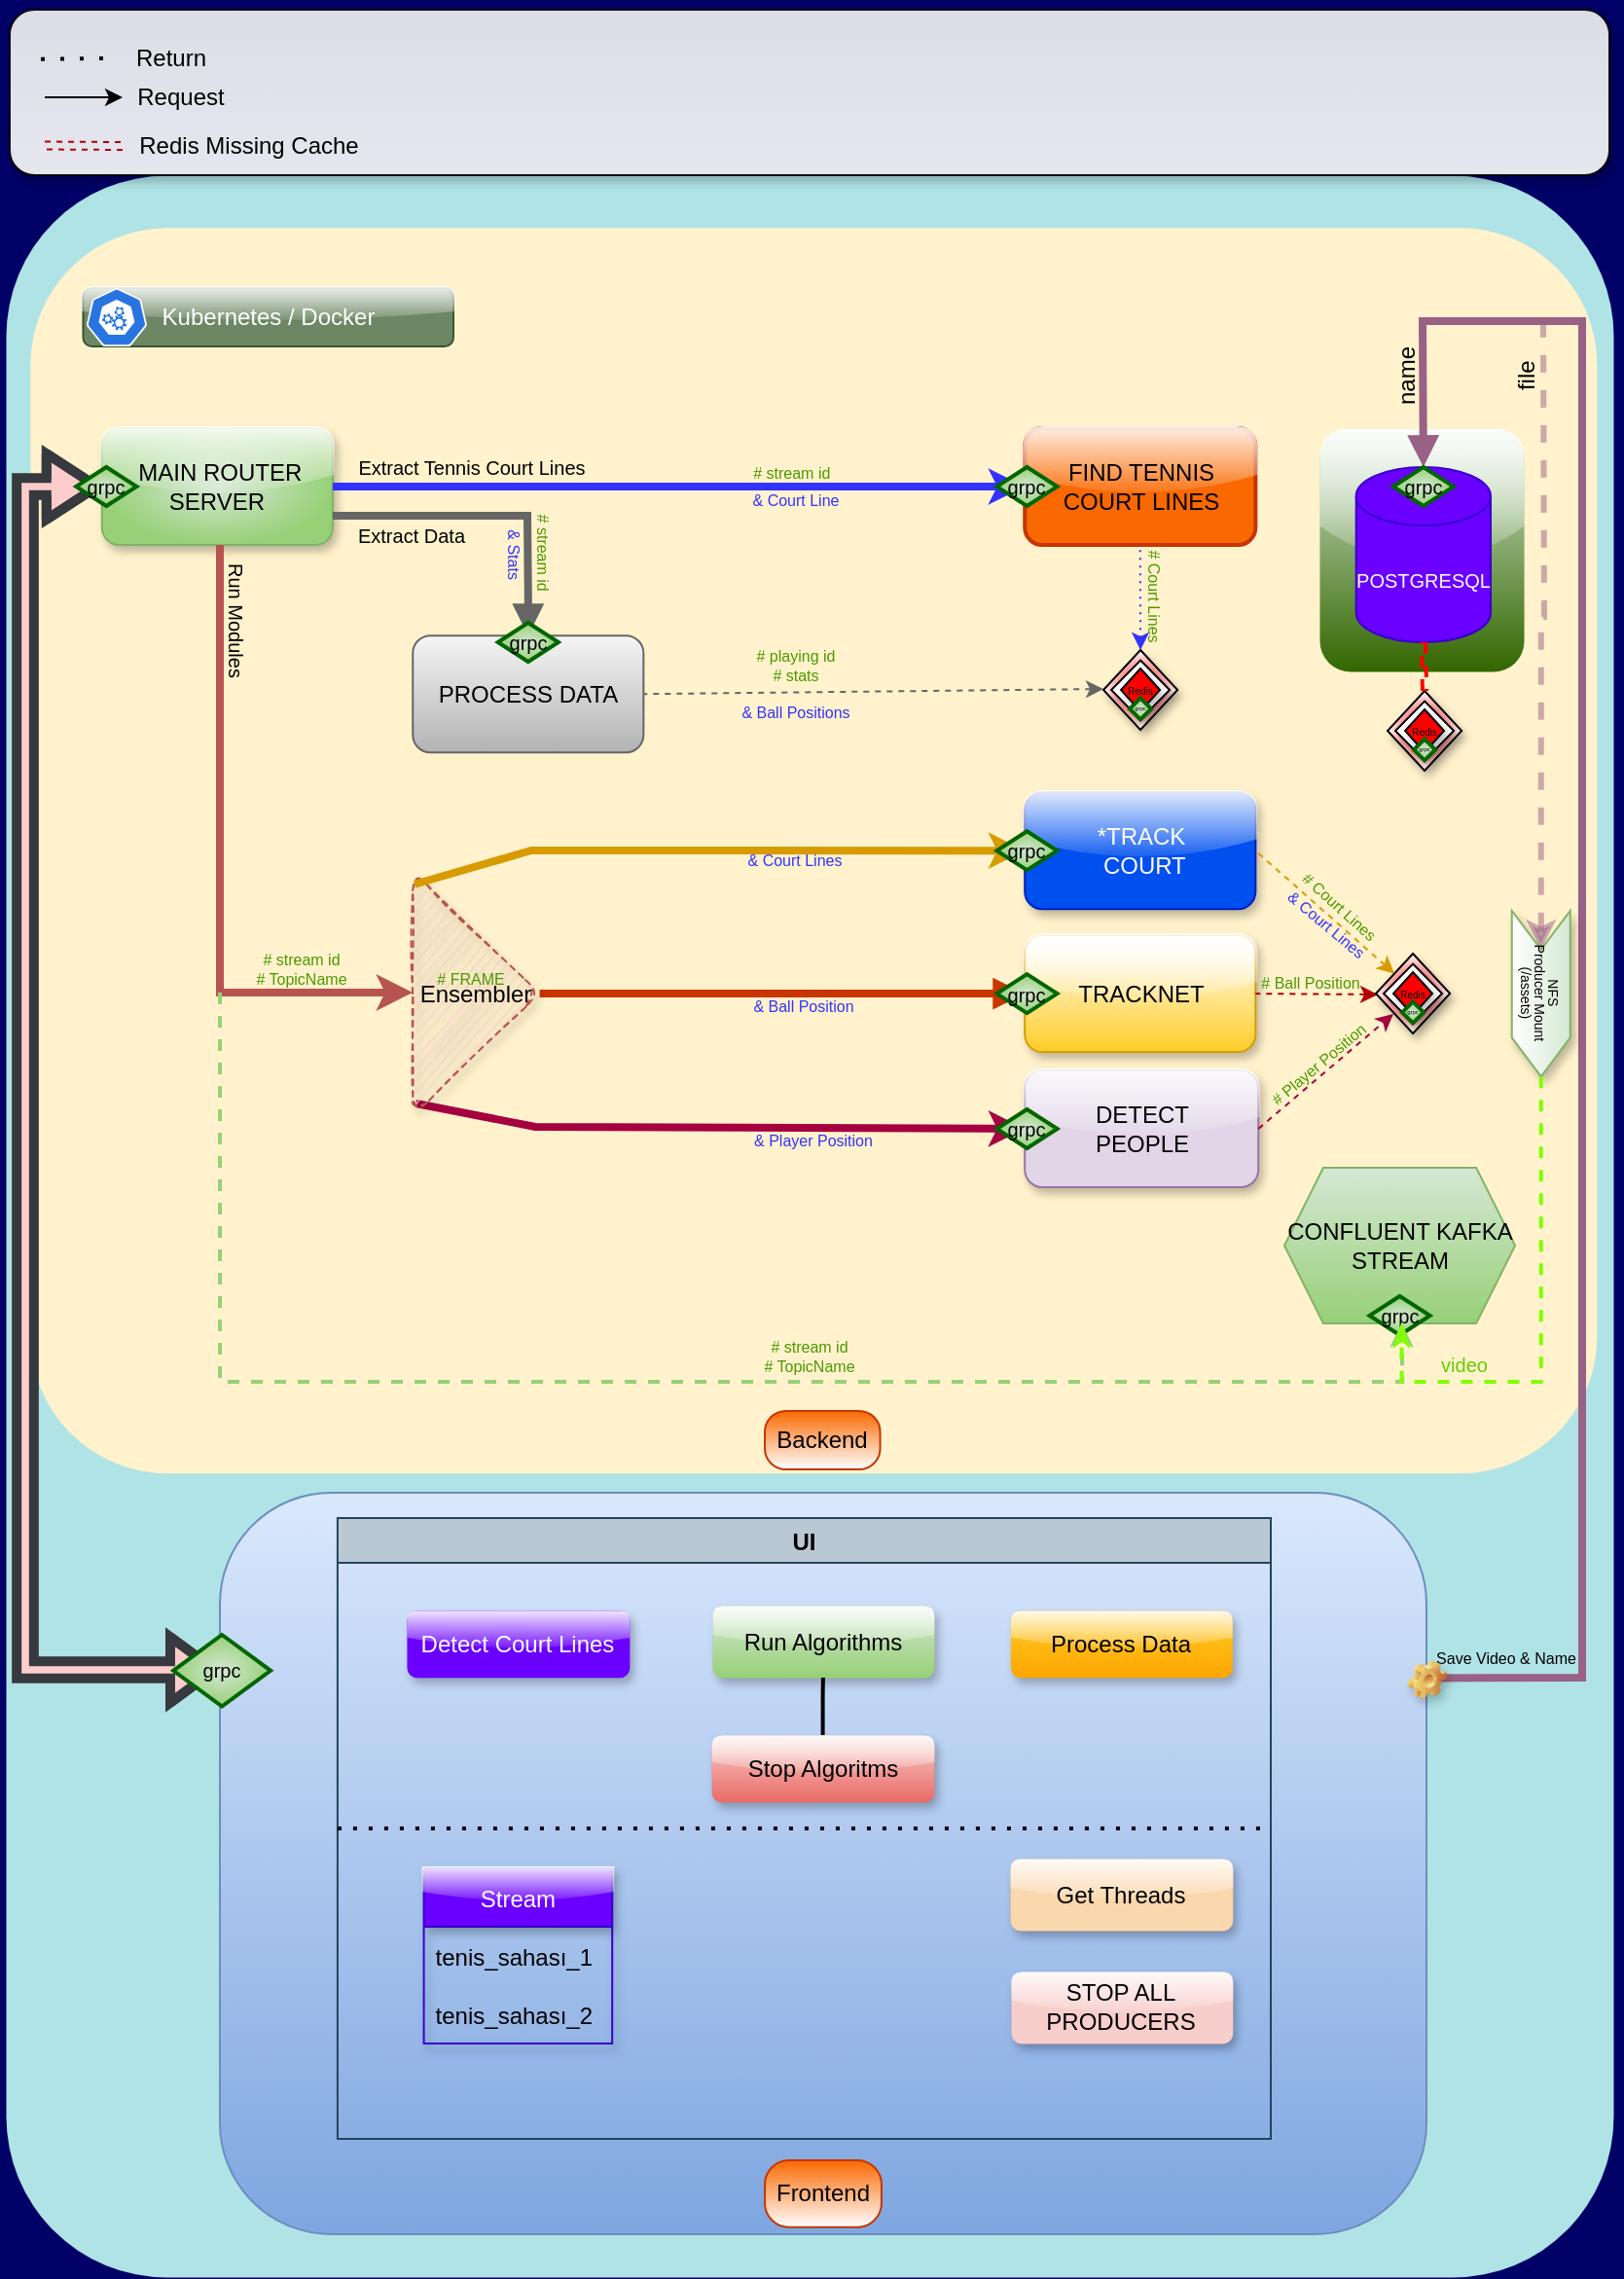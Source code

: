 <mxfile version="18.0.6" type="device" pages="5"><diagram id="h8ewUIjgp6QoJ1_nYbj5" name="TennisAOS"><mxGraphModel dx="1422" dy="901" grid="1" gridSize="10" guides="1" tooltips="1" connect="1" arrows="1" fold="1" page="1" pageScale="1" pageWidth="827" pageHeight="1169" background="#000066" math="0" shadow="0"><root><mxCell id="0"/><mxCell id="1" parent="0"/><mxCell id="wCRCCnG99ATS_ikmNoDa-1" value="" style="rounded=1;whiteSpace=wrap;html=1;strokeWidth=0;fillColor=#b0e3e6;strokeColor=#0e8088;arcSize=10;swimlaneLine=1;" parent="1" vertex="1"><mxGeometry y="85" width="826" height="1080" as="geometry"/></mxCell><mxCell id="wCRCCnG99ATS_ikmNoDa-2" value="" style="rounded=1;whiteSpace=wrap;html=1;fillColor=#fff2cc;strokeColor=none;glass=0;shadow=0;arcSize=11;swimlaneLine=1;" parent="1" vertex="1"><mxGeometry x="12.66" y="112.12" width="805" height="640" as="geometry"/></mxCell><mxCell id="wCRCCnG99ATS_ikmNoDa-3" value="" style="rounded=1;whiteSpace=wrap;html=1;fontColor=#333333;fillColor=#f5f5f5;strokeColor=default;gradientColor=#ffffff;glass=0;sketch=0;shadow=1;strokeWidth=1;opacity=90;swimlaneLine=1;" parent="1" vertex="1"><mxGeometry x="2" width="822" height="85" as="geometry"/></mxCell><mxCell id="wCRCCnG99ATS_ikmNoDa-4" value="" style="group;swimlaneLine=1;" parent="1" connectable="0" vertex="1"><mxGeometry x="10" y="15" width="180" height="70" as="geometry"/></mxCell><mxCell id="wCRCCnG99ATS_ikmNoDa-5" value="" style="endArrow=classic;html=1;rounded=0;strokeColor=#000000;strokeWidth=1;swimlaneLine=1;" parent="wCRCCnG99ATS_ikmNoDa-4" edge="1"><mxGeometry width="50" height="50" relative="1" as="geometry"><mxPoint x="10" y="30" as="sourcePoint"/><mxPoint x="50" y="30" as="targetPoint"/></mxGeometry></mxCell><mxCell id="wCRCCnG99ATS_ikmNoDa-6" value="Request" style="text;html=1;strokeColor=none;fillColor=none;align=center;verticalAlign=middle;whiteSpace=wrap;rounded=0;swimlaneLine=1;" parent="wCRCCnG99ATS_ikmNoDa-4" vertex="1"><mxGeometry x="55" y="20" width="50" height="20" as="geometry"/></mxCell><mxCell id="wCRCCnG99ATS_ikmNoDa-7" value="Return" style="text;html=1;strokeColor=none;fillColor=none;align=center;verticalAlign=middle;whiteSpace=wrap;rounded=0;swimlaneLine=1;" parent="wCRCCnG99ATS_ikmNoDa-4" vertex="1"><mxGeometry x="45" width="60" height="20" as="geometry"/></mxCell><mxCell id="wCRCCnG99ATS_ikmNoDa-8" value="" style="endArrow=none;dashed=1;html=1;dashPattern=1 4;strokeWidth=2;rounded=0;swimlaneLine=1;" parent="wCRCCnG99ATS_ikmNoDa-4" edge="1"><mxGeometry width="50" height="50" relative="1" as="geometry"><mxPoint x="40" y="10.0" as="sourcePoint"/><mxPoint y="10.42" as="targetPoint"/></mxGeometry></mxCell><mxCell id="wCRCCnG99ATS_ikmNoDa-9" value="" style="endArrow=classic;startArrow=classic;html=1;rounded=0;strokeColor=#B20000;strokeWidth=1;dashed=1;shape=link;fillColor=#e51400;swimlaneLine=1;" parent="wCRCCnG99ATS_ikmNoDa-4" edge="1"><mxGeometry width="50" height="50" relative="1" as="geometry"><mxPoint x="50" y="55" as="sourcePoint"/><mxPoint x="10" y="54.76" as="targetPoint"/><Array as="points"/></mxGeometry></mxCell><mxCell id="wCRCCnG99ATS_ikmNoDa-10" value="Redis Missing Cache" style="text;html=1;strokeColor=none;fillColor=none;align=center;verticalAlign=middle;whiteSpace=wrap;rounded=0;swimlaneLine=1;" parent="wCRCCnG99ATS_ikmNoDa-4" vertex="1"><mxGeometry x="50" y="40" width="130" height="30" as="geometry"/></mxCell><mxCell id="wCRCCnG99ATS_ikmNoDa-11" value="" style="endArrow=none;startArrow=classic;html=1;rounded=0;fontSize=7;fontColor=#FFFFFF;strokeColor=#666666;strokeWidth=1;fillColor=#f5f5f5;entryX=1;entryY=0.5;entryDx=0;entryDy=0;gradientColor=#b3b3b3;dashed=1;startFill=1;endFill=0;swimlaneLine=1;" parent="1" target="wCRCCnG99ATS_ikmNoDa-33" edge="1"><mxGeometry width="50" height="50" relative="1" as="geometry"><mxPoint x="564" y="349" as="sourcePoint"/><mxPoint x="320" y="335" as="targetPoint"/></mxGeometry></mxCell><mxCell id="wCRCCnG99ATS_ikmNoDa-12" value="" style="rounded=1;whiteSpace=wrap;html=1;glass=1;strokeWidth=0;fillColor=#d5e8d4;gradientColor=#336600;strokeColor=#82b366;shadow=0;swimlaneLine=1;" parent="1" vertex="1"><mxGeometry x="675" y="215" width="105" height="125" as="geometry"/></mxCell><mxCell id="wCRCCnG99ATS_ikmNoDa-13" style="edgeStyle=orthogonalEdgeStyle;rounded=0;orthogonalLoop=1;jettySize=auto;html=1;exitX=1;exitY=0.5;exitDx=0;exitDy=0;entryX=0;entryY=0.5;entryDx=0;entryDy=0;fontColor=#3399FF;startArrow=none;startFill=0;endArrow=block;endFill=1;strokeWidth=4;fillColor=#fa6800;strokeColor=#C73500;swimlaneLine=1;" parent="1" source="wCRCCnG99ATS_ikmNoDa-62" target="wCRCCnG99ATS_ikmNoDa-18" edge="1"><mxGeometry relative="1" as="geometry"><Array as="points"/></mxGeometry></mxCell><mxCell id="wCRCCnG99ATS_ikmNoDa-14" style="rounded=0;orthogonalLoop=1;jettySize=auto;html=1;entryX=0;entryY=0.5;entryDx=0;entryDy=0;fillColor=#d80073;strokeColor=#A50040;strokeWidth=4;exitX=0.026;exitY=0.948;exitDx=0;exitDy=0;exitPerimeter=0;swimlaneLine=1;" parent="1" source="wCRCCnG99ATS_ikmNoDa-62" target="wCRCCnG99ATS_ikmNoDa-53" edge="1"><mxGeometry relative="1" as="geometry"><Array as="points"><mxPoint x="272" y="574"/></Array><mxPoint x="242" y="574" as="sourcePoint"/></mxGeometry></mxCell><mxCell id="wCRCCnG99ATS_ikmNoDa-15" value="&amp;nbsp;MAIN ROUTER SERVER" style="rounded=1;whiteSpace=wrap;html=1;fillColor=#d5e8d4;strokeColor=#82b366;gradientColor=#97d077;glass=1;sketch=0;shadow=1;gradientDirection=radial;swimlaneLine=1;" parent="1" vertex="1"><mxGeometry x="49.398" y="215" width="118.554" height="60" as="geometry"/></mxCell><mxCell id="wCRCCnG99ATS_ikmNoDa-16" value="FIND TENNIS COURT LINES" style="rounded=1;whiteSpace=wrap;html=1;fillColor=#fa6800;fontColor=#000000;strokeColor=#C73500;strokeWidth=2;glass=1;shadow=0;gradientColor=none;swimlaneLine=1;" parent="1" vertex="1"><mxGeometry x="523.614" y="215" width="118.554" height="60" as="geometry"/></mxCell><mxCell id="wCRCCnG99ATS_ikmNoDa-17" value="*TRACK&lt;br&gt;&amp;nbsp;COURT" style="rounded=1;whiteSpace=wrap;html=1;fillColor=#0050ef;strokeColor=#001DBC;fontColor=#ffffff;sketch=0;shadow=1;glass=1;gradientColor=none;swimlaneLine=1;" parent="1" vertex="1"><mxGeometry x="523.614" y="402.12" width="118.554" height="60" as="geometry"/></mxCell><mxCell id="wCRCCnG99ATS_ikmNoDa-18" value="TRACKNET" style="rounded=1;whiteSpace=wrap;html=1;fillColor=#ffcd28;strokeColor=#d79b00;gradientColor=#ffffff;gradientDirection=north;glass=1;shadow=1;swimlaneLine=1;" parent="1" vertex="1"><mxGeometry x="523.614" y="475.56" width="118.554" height="60" as="geometry"/></mxCell><mxCell id="wCRCCnG99ATS_ikmNoDa-19" value="&lt;span style=&quot;font-size: 10px;&quot;&gt;POSTGRESQL&lt;br&gt;&lt;/span&gt;" style="shape=cylinder3;whiteSpace=wrap;html=1;boundedLbl=1;backgroundOutline=1;size=15;fillColor=#6a00ff;fontColor=#ffffff;strokeColor=#3700CC;gradientColor=none;gradientDirection=north;swimlaneLine=1;" parent="1" vertex="1"><mxGeometry x="693.847" y="235" width="69.157" height="90" as="geometry"/></mxCell><mxCell id="wCRCCnG99ATS_ikmNoDa-20" value="" style="endArrow=none;startArrow=block;html=1;rounded=0;entryX=1;entryY=0.25;entryDx=0;entryDy=0;exitX=0.5;exitY=0;exitDx=0;exitDy=0;exitPerimeter=0;startFill=1;endFill=0;strokeWidth=4;fillColor=#e6d0de;gradientColor=#d5739d;strokeColor=#996185;swimlaneLine=1;" parent="1" source="wCRCCnG99ATS_ikmNoDa-19" target="wCRCCnG99ATS_ikmNoDa-39" edge="1"><mxGeometry width="50" height="50" relative="1" as="geometry"><mxPoint x="622.41" y="25" as="sourcePoint"/><mxPoint x="365.542" y="775" as="targetPoint"/><Array as="points"><mxPoint x="728" y="160"/><mxPoint x="770" y="160"/><mxPoint x="810" y="160"/><mxPoint x="810" y="545"/><mxPoint x="810" y="857"/></Array></mxGeometry></mxCell><mxCell id="wCRCCnG99ATS_ikmNoDa-21" value="&lt;font style=&quot;font-size: 8px;&quot;&gt;Save Video &amp;amp; Name&lt;/font&gt;" style="text;html=1;strokeColor=none;fillColor=none;align=center;verticalAlign=middle;whiteSpace=wrap;rounded=0;rotation=0;swimlaneLine=1;" parent="1" vertex="1"><mxGeometry x="734" y="831" width="74" height="30" as="geometry"/></mxCell><mxCell id="wCRCCnG99ATS_ikmNoDa-22" value="CONFLUENT KAFKA STREAM" style="shape=hexagon;perimeter=hexagonPerimeter2;whiteSpace=wrap;html=1;fixedSize=1;fillColor=#d5e8d4;strokeColor=#82b366;rounded=0;sketch=0;shadow=0;gradientColor=#97d077;swimlaneLine=1;" parent="1" vertex="1"><mxGeometry x="656.988" y="595" width="118.554" height="80" as="geometry"/></mxCell><mxCell id="wCRCCnG99ATS_ikmNoDa-23" value="" style="endArrow=classic;html=1;rounded=0;strokeWidth=4;exitX=1;exitY=0.5;exitDx=0;exitDy=0;entryX=0;entryY=0.5;entryDx=0;entryDy=0;fillColor=#0050ef;strokeColor=#3333FF;swimlaneLine=1;" parent="1" source="wCRCCnG99ATS_ikmNoDa-15" target="wCRCCnG99ATS_ikmNoDa-16" edge="1"><mxGeometry width="50" height="50" relative="1" as="geometry"><mxPoint x="385.301" y="455" as="sourcePoint"/><mxPoint x="434.699" y="405" as="targetPoint"/></mxGeometry></mxCell><mxCell id="wCRCCnG99ATS_ikmNoDa-24" value="&lt;span style=&quot;color: rgb(77, 153, 0); font-size: 8px;&quot;&gt;# stream id&amp;nbsp;&lt;/span&gt;" style="text;html=1;strokeColor=none;fillColor=none;align=center;verticalAlign=middle;whiteSpace=wrap;rounded=0;fontSize=12;swimlaneLine=1;" parent="1" vertex="1"><mxGeometry x="381.39" y="227" width="47.88" height="20" as="geometry"/></mxCell><mxCell id="wCRCCnG99ATS_ikmNoDa-25" value="" style="endArrow=none;dashed=1;html=1;dashPattern=1 3;strokeWidth=1;rounded=0;entryX=0.5;entryY=1;entryDx=0;entryDy=0;fillColor=#0050ef;strokeColor=#3333FF;startArrow=classic;startFill=1;exitX=0.5;exitY=0;exitDx=0;exitDy=0;endFill=0;swimlaneLine=1;" parent="1" source="wCRCCnG99ATS_ikmNoDa-80" target="wCRCCnG99ATS_ikmNoDa-16" edge="1"><mxGeometry width="50" height="50" relative="1" as="geometry"><mxPoint x="586.74" y="315" as="sourcePoint"/><mxPoint x="589.632" y="272.87" as="targetPoint"/></mxGeometry></mxCell><mxCell id="wCRCCnG99ATS_ikmNoDa-26" value="" style="endArrow=none;html=1;rounded=0;strokeWidth=1;exitX=0;exitY=0;exitDx=0;exitDy=0;entryX=1;entryY=0.5;entryDx=0;entryDy=0;fillColor=#d5e8d4;strokeColor=#D79B00;gradientColor=#97d077;startArrow=classic;startFill=1;dashed=1;endFill=0;swimlaneLine=1;" parent="1" source="wCRCCnG99ATS_ikmNoDa-71" target="wCRCCnG99ATS_ikmNoDa-17" edge="1"><mxGeometry width="50" height="50" relative="1" as="geometry"><mxPoint x="479.8" y="360.64" as="sourcePoint"/><mxPoint x="434.699" y="385" as="targetPoint"/></mxGeometry></mxCell><mxCell id="wCRCCnG99ATS_ikmNoDa-27" value="&lt;font color=&quot;#66cc00&quot; style=&quot;font-size: 10px;&quot;&gt;video&lt;/font&gt;" style="text;html=1;strokeColor=none;fillColor=none;align=center;verticalAlign=middle;whiteSpace=wrap;rounded=0;rotation=0;swimlaneLine=1;" parent="1" vertex="1"><mxGeometry x="719.854" y="681" width="59.277" height="30" as="geometry"/></mxCell><mxCell id="wCRCCnG99ATS_ikmNoDa-29" value="Backend" style="text;html=1;strokeColor=#C73500;fillColor=#fa6800;align=center;verticalAlign=middle;whiteSpace=wrap;rounded=1;fontColor=#000000;gradientColor=#ffffff;arcSize=36;swimlaneLine=1;" parent="1" vertex="1"><mxGeometry x="390.002" y="720" width="59.277" height="30" as="geometry"/></mxCell><mxCell id="wCRCCnG99ATS_ikmNoDa-30" value="&lt;font style=&quot;font-size: 10px;&quot;&gt;Run Modules&lt;/font&gt;" style="text;html=1;strokeColor=none;fillColor=none;align=center;verticalAlign=middle;whiteSpace=wrap;rounded=0;rotation=90;swimlaneLine=1;" parent="1" vertex="1"><mxGeometry x="58.002" y="299" width="121.024" height="30" as="geometry"/></mxCell><mxCell id="wCRCCnG99ATS_ikmNoDa-31" value="" style="endArrow=none;dashed=1;html=1;strokeWidth=1;rounded=0;fontColor=none;entryX=1;entryY=0.5;entryDx=0;entryDy=0;fillColor=#e51400;strokeColor=#B20000;startArrow=classic;startFill=1;endFill=0;swimlaneLine=1;" parent="1" target="wCRCCnG99ATS_ikmNoDa-18" edge="1"><mxGeometry width="50" height="50" relative="1" as="geometry"><mxPoint x="705" y="506" as="sourcePoint"/><mxPoint x="385.301" y="511.25" as="targetPoint"/></mxGeometry></mxCell><mxCell id="wCRCCnG99ATS_ikmNoDa-32" style="edgeStyle=orthogonalEdgeStyle;rounded=0;orthogonalLoop=1;jettySize=auto;html=1;entryX=1;entryY=0.75;entryDx=0;entryDy=0;fontSize=7;fontColor=#FFFFFF;startArrow=block;startFill=1;endArrow=none;endFill=0;strokeColor=#666666;strokeWidth=4;fillColor=#f5f5f5;gradientColor=#b3b3b3;swimlaneLine=1;" parent="1" source="wCRCCnG99ATS_ikmNoDa-33" target="wCRCCnG99ATS_ikmNoDa-15" edge="1"><mxGeometry relative="1" as="geometry"><Array as="points"><mxPoint x="268" y="301"/><mxPoint x="268" y="301"/><mxPoint x="268" y="260"/></Array></mxGeometry></mxCell><mxCell id="wCRCCnG99ATS_ikmNoDa-33" value="PROCESS DATA" style="rounded=1;whiteSpace=wrap;html=1;fillColor=#f5f5f5;strokeColor=#666666;gradientColor=#b3b3b3;swimlaneLine=1;" parent="1" vertex="1"><mxGeometry x="209.121" y="321.61" width="118.554" height="60" as="geometry"/></mxCell><mxCell id="wCRCCnG99ATS_ikmNoDa-34" value="&lt;font color=&quot;#4d9900&quot; style=&quot;font-size: 8px;&quot;&gt;# Ball Position&lt;/font&gt;" style="text;html=1;strokeColor=none;fillColor=none;align=center;verticalAlign=middle;whiteSpace=wrap;rounded=0;shadow=0;glass=0;labelBackgroundColor=none;fontSize=10;fontColor=#000000;swimlaneLine=1;" parent="1" vertex="1"><mxGeometry x="640" y="495" width="60.63" height="8.56" as="geometry"/></mxCell><mxCell id="wCRCCnG99ATS_ikmNoDa-35" value="&lt;font style=&quot;font-size: 8px;&quot; color=&quot;#4d9900&quot;&gt;# Court Lines&lt;/font&gt;" style="text;html=1;strokeColor=none;fillColor=none;align=center;verticalAlign=middle;whiteSpace=wrap;rounded=0;shadow=0;glass=0;labelBackgroundColor=none;fontSize=12;fontColor=#FF8000;rotation=90;swimlaneLine=1;" parent="1" vertex="1"><mxGeometry x="564" y="296.25" width="53.5" height="10" as="geometry"/></mxCell><mxCell id="wCRCCnG99ATS_ikmNoDa-36" value="Kubernetes / Docker" style="text;html=1;strokeColor=#3A5431;fillColor=#6d8764;align=center;verticalAlign=middle;whiteSpace=wrap;rounded=1;glass=1;fontColor=#ffffff;swimlaneLine=1;" parent="1" vertex="1"><mxGeometry x="39.73" y="143" width="190.27" height="30" as="geometry"/></mxCell><mxCell id="wCRCCnG99ATS_ikmNoDa-37" style="edgeStyle=orthogonalEdgeStyle;rounded=0;orthogonalLoop=1;jettySize=auto;html=1;entryX=0;entryY=0.5;entryDx=0;entryDy=0;fontColor=#3333FF;startArrow=block;startFill=0;endArrow=block;endFill=0;strokeColor=#36393d;strokeWidth=5;fillColor=#ffcccc;shape=flexArrow;width=4.828;startSize=6;endSize=7;swimlaneLine=1;" parent="1" source="wCRCCnG99ATS_ikmNoDa-39" target="wCRCCnG99ATS_ikmNoDa-15" edge="1"><mxGeometry relative="1" as="geometry"><mxPoint x="113.919" y="849.89" as="sourcePoint"/><mxPoint x="-29.535" y="236.39" as="targetPoint"/><Array as="points"><mxPoint x="10" y="853"/><mxPoint x="10" y="245"/></Array></mxGeometry></mxCell><mxCell id="wCRCCnG99ATS_ikmNoDa-38" value="" style="group;swimlaneLine=1;" parent="1" connectable="0" vertex="1"><mxGeometry x="110" y="764" width="620" height="381" as="geometry"/></mxCell><mxCell id="wCRCCnG99ATS_ikmNoDa-39" value="" style="rounded=1;whiteSpace=wrap;html=1;fillColor=#dae8fc;strokeColor=#6c8ebf;gradientColor=#7ea6e0;swimlaneLine=1;" parent="wCRCCnG99ATS_ikmNoDa-38" vertex="1"><mxGeometry y="-2.037" width="620" height="381" as="geometry"/></mxCell><mxCell id="wCRCCnG99ATS_ikmNoDa-40" value="UI" style="swimlane;fillColor=#bac8d3;shadow=0;strokeColor=#23445d;swimlaneLine=1;" parent="wCRCCnG99ATS_ikmNoDa-38" vertex="1"><mxGeometry x="60.46" y="11" width="479.54" height="319" as="geometry"><mxRectangle x="56" y="40" width="40" height="23" as="alternateBounds"/></mxGeometry></mxCell><mxCell id="wCRCCnG99ATS_ikmNoDa-42" value="&lt;span style=&quot;&quot;&gt;Process Data&lt;/span&gt;" style="rounded=1;whiteSpace=wrap;html=1;strokeWidth=0;fillColor=#ffcd28;strokeColor=#d79b00;gradientColor=#ffa500;shadow=1;glass=1;sketch=0;swimlaneLine=1;" parent="wCRCCnG99ATS_ikmNoDa-40" vertex="1"><mxGeometry x="345.75" y="47.477" width="113.94" height="34.421" as="geometry"/></mxCell><mxCell id="wCRCCnG99ATS_ikmNoDa-43" value="Detect Court Lines" style="rounded=1;whiteSpace=wrap;html=1;fontColor=#ffffff;strokeWidth=0;fillColor=#6a00ff;strokeColor=#3700CC;shadow=1;sketch=0;glass=1;swimlaneLine=1;" parent="wCRCCnG99ATS_ikmNoDa-40" vertex="1"><mxGeometry x="35.54" y="47.477" width="114.4" height="34.421" as="geometry"/></mxCell><mxCell id="wCRCCnG99ATS_ikmNoDa-45" value="Frontend" style="text;html=1;strokeColor=#C73500;fillColor=#fa6800;align=center;verticalAlign=middle;whiteSpace=wrap;rounded=1;fontColor=#000000;gradientColor=#ffffff;arcSize=36;swimlaneLine=1;" parent="wCRCCnG99ATS_ikmNoDa-38" vertex="1"><mxGeometry x="280.03" y="340.996" width="59.94" height="34.397" as="geometry"/></mxCell><mxCell id="wCRCCnG99ATS_ikmNoDa-46" value="Get Threads" style="rounded=1;whiteSpace=wrap;html=1;strokeWidth=0;fillColor=#fad7ac;strokeColor=#b46504;shadow=1;glass=1;sketch=0;swimlaneLine=1;" parent="wCRCCnG99ATS_ikmNoDa-38" vertex="1"><mxGeometry x="406" y="186.004" width="114.4" height="37.044" as="geometry"/></mxCell><mxCell id="wCRCCnG99ATS_ikmNoDa-47" value="STOP ALL PRODUCERS" style="rounded=1;whiteSpace=wrap;html=1;strokeWidth=0;fillColor=#f8cecc;strokeColor=#b85450;shadow=1;glass=1;sketch=0;swimlaneLine=1;" parent="wCRCCnG99ATS_ikmNoDa-38" vertex="1"><mxGeometry x="406.46" y="243.959" width="113.94" height="37.044" as="geometry"/></mxCell><mxCell id="wCRCCnG99ATS_ikmNoDa-48" value="Stream" style="swimlane;fontStyle=0;childLayout=stackLayout;horizontal=1;startSize=30;horizontalStack=0;resizeParent=1;resizeParentMax=0;resizeLast=0;collapsible=1;marginBottom=0;shadow=1;glass=1;sketch=0;fillColor=#6a00ff;strokeColor=#3700CC;fontColor=#ffffff;swimlaneLine=1;" parent="wCRCCnG99ATS_ikmNoDa-38" vertex="1"><mxGeometry x="104.8" y="191" width="96.8" height="90" as="geometry"><mxRectangle x="104.8" y="191" width="70" height="30" as="alternateBounds"/></mxGeometry></mxCell><mxCell id="wCRCCnG99ATS_ikmNoDa-49" value="tenis_sahası_1" style="text;strokeColor=none;fillColor=none;align=left;verticalAlign=middle;spacingLeft=4;spacingRight=4;overflow=hidden;points=[[0,0.5],[1,0.5]];portConstraint=eastwest;rotatable=0;shadow=1;glass=1;sketch=0;swimlaneLine=1;" parent="wCRCCnG99ATS_ikmNoDa-48" vertex="1"><mxGeometry y="30" width="96.8" height="30" as="geometry"/></mxCell><mxCell id="wCRCCnG99ATS_ikmNoDa-50" value="tenis_sahası_2" style="text;strokeColor=none;fillColor=none;align=left;verticalAlign=middle;spacingLeft=4;spacingRight=4;overflow=hidden;points=[[0,0.5],[1,0.5]];portConstraint=eastwest;rotatable=0;shadow=1;glass=1;sketch=0;swimlaneLine=1;" parent="wCRCCnG99ATS_ikmNoDa-48" vertex="1"><mxGeometry y="60" width="96.8" height="30" as="geometry"/></mxCell><mxCell id="wCRCCnG99ATS_ikmNoDa-51" value="" style="endArrow=none;dashed=1;html=1;dashPattern=1 3;strokeWidth=2;rounded=0;sketch=0;startSize=6;endSize=7;fillColor=#FFCC99;exitX=0;exitY=0.5;exitDx=0;exitDy=0;entryX=1;entryY=0.5;entryDx=0;entryDy=0;swimlaneLine=1;" parent="wCRCCnG99ATS_ikmNoDa-38" source="wCRCCnG99ATS_ikmNoDa-40" target="wCRCCnG99ATS_ikmNoDa-40" edge="1"><mxGeometry width="50" height="50" relative="1" as="geometry"><mxPoint x="276" y="221" as="sourcePoint"/><mxPoint x="326" y="171" as="targetPoint"/></mxGeometry></mxCell><mxCell id="wCRCCnG99ATS_ikmNoDa-52" value="grpc" style="rhombus;whiteSpace=wrap;html=1;fontSize=10;strokeWidth=2;fillColor=#d5e8d4;strokeColor=#006600;gradientColor=#97d077;gradientDirection=radial;swimlaneLine=1;" parent="wCRCCnG99ATS_ikmNoDa-38" vertex="1"><mxGeometry x="-23.94" y="70.996" width="50" height="36.794" as="geometry"/></mxCell><mxCell id="wCRCCnG99ATS_ikmNoDa-44" value="&lt;span style=&quot;&quot;&gt;Run Algorithms&lt;/span&gt;" style="rounded=1;whiteSpace=wrap;html=1;strokeWidth=0;fillColor=#d5e8d4;strokeColor=#82b366;gradientColor=#97d077;arcSize=14;shadow=1;glass=1;sketch=0;swimlaneLine=1;" parent="wCRCCnG99ATS_ikmNoDa-38" vertex="1"><mxGeometry x="253.03" y="56.003" width="113.94" height="37.044" as="geometry"/></mxCell><mxCell id="auiZl5iL324Rqb5EnS-L-4" style="edgeStyle=orthogonalEdgeStyle;rounded=0;orthogonalLoop=1;jettySize=auto;html=1;fontColor=#4D9900;startArrow=none;startFill=0;endArrow=none;endFill=0;strokeWidth=2;" parent="wCRCCnG99ATS_ikmNoDa-38" source="wCRCCnG99ATS_ikmNoDa-41" target="wCRCCnG99ATS_ikmNoDa-44" edge="1"><mxGeometry relative="1" as="geometry"/></mxCell><mxCell id="wCRCCnG99ATS_ikmNoDa-41" value="Stop Algoritms" style="rounded=1;whiteSpace=wrap;html=1;strokeWidth=0;fillColor=#f8cecc;strokeColor=#b85450;gradientColor=#ea6b66;shadow=1;glass=1;sketch=0;swimlaneLine=1;" parent="wCRCCnG99ATS_ikmNoDa-38" vertex="1"><mxGeometry x="252.58" y="122.447" width="114.39" height="34.421" as="geometry"/></mxCell><mxCell id="wCRCCnG99ATS_ikmNoDa-53" value="DETECT &lt;br&gt;PEOPLE" style="rounded=1;whiteSpace=wrap;html=1;fillColor=#e1d5e7;strokeColor=#9673a6;shadow=1;glass=1;gradientColor=none;sketch=0;swimlaneLine=1;" parent="1" vertex="1"><mxGeometry x="523.61" y="545" width="120" height="60" as="geometry"/></mxCell><mxCell id="wCRCCnG99ATS_ikmNoDa-54" value="" style="endArrow=classic;html=1;rounded=0;strokeWidth=1;dashed=1;exitX=1;exitY=0.5;exitDx=0;exitDy=0;fillColor=#d80073;strokeColor=#A50040;swimlaneLine=1;" parent="1" source="wCRCCnG99ATS_ikmNoDa-53" edge="1"><mxGeometry width="50" height="50" relative="1" as="geometry"><mxPoint x="523.61" y="560" as="sourcePoint"/><mxPoint x="713" y="516" as="targetPoint"/></mxGeometry></mxCell><mxCell id="wCRCCnG99ATS_ikmNoDa-55" value="&lt;span style=&quot;font-size: 8px;&quot;&gt;&lt;font color=&quot;#4d9900&quot;&gt;# Player Position&lt;/font&gt;&lt;/span&gt;" style="text;html=1;strokeColor=none;fillColor=none;align=center;verticalAlign=middle;whiteSpace=wrap;rounded=0;shadow=0;glass=0;labelBackgroundColor=none;fontSize=10;fontColor=#000000;rotation=-40;swimlaneLine=1;" parent="1" vertex="1"><mxGeometry x="641" y="536" width="65.81" height="10" as="geometry"/></mxCell><mxCell id="wCRCCnG99ATS_ikmNoDa-56" value="grpc" style="rhombus;whiteSpace=wrap;html=1;fontSize=10;strokeWidth=2;fillColor=#d5e8d4;strokeColor=#006600;gradientColor=#97d077;gradientDirection=radial;swimlaneLine=1;" parent="1" vertex="1"><mxGeometry x="509.19" y="235" width="31.08" height="20" as="geometry"/></mxCell><mxCell id="wCRCCnG99ATS_ikmNoDa-57" value="grpc" style="rhombus;whiteSpace=wrap;html=1;fontSize=10;strokeWidth=2;fillColor=#d5e8d4;strokeColor=#006600;gradientColor=#97d077;gradientDirection=radial;swimlaneLine=1;" parent="1" vertex="1"><mxGeometry x="712.89" y="235" width="31.08" height="20" as="geometry"/></mxCell><mxCell id="wCRCCnG99ATS_ikmNoDa-58" value="grpc" style="rhombus;whiteSpace=wrap;html=1;fontSize=10;strokeWidth=2;fillColor=#d5e8d4;strokeColor=#006600;gradientColor=#97d077;gradientDirection=radial;swimlaneLine=1;" parent="1" vertex="1"><mxGeometry x="700.73" y="661" width="31.08" height="20" as="geometry"/></mxCell><mxCell id="wCRCCnG99ATS_ikmNoDa-59" value="grpc" style="rhombus;whiteSpace=wrap;html=1;fontSize=10;strokeWidth=2;fillColor=#d5e8d4;strokeColor=#006600;gradientColor=#97d077;gradientDirection=radial;swimlaneLine=1;" parent="1" vertex="1"><mxGeometry x="509.19" y="565" width="31.08" height="20" as="geometry"/></mxCell><mxCell id="wCRCCnG99ATS_ikmNoDa-60" value="grpc" style="rhombus;whiteSpace=wrap;html=1;fontSize=10;strokeWidth=2;fillColor=#d5e8d4;strokeColor=#006600;gradientColor=#97d077;gradientDirection=radial;swimlaneLine=1;" parent="1" vertex="1"><mxGeometry x="509.19" y="495.56" width="31.08" height="20" as="geometry"/></mxCell><mxCell id="wCRCCnG99ATS_ikmNoDa-61" value="grpc" style="rhombus;whiteSpace=wrap;html=1;fontSize=10;strokeWidth=2;fillColor=#d5e8d4;strokeColor=#006600;gradientColor=#97d077;gradientDirection=radial;swimlaneLine=1;" parent="1" vertex="1"><mxGeometry x="252.86" y="315" width="31.08" height="20" as="geometry"/></mxCell><mxCell id="wCRCCnG99ATS_ikmNoDa-62" value="Ensembler" style="triangle;whiteSpace=wrap;html=1;strokeColor=#b85450;fillColor=#f8cecc;gradientColor=none;sketch=1;dashed=1;rounded=1;shadow=1;swimlaneLine=1;" parent="1" vertex="1"><mxGeometry x="209.12" y="442.56" width="65.18" height="126" as="geometry"/></mxCell><mxCell id="wCRCCnG99ATS_ikmNoDa-63" value="" style="edgeStyle=orthogonalEdgeStyle;rounded=0;orthogonalLoop=1;jettySize=auto;html=1;entryX=0;entryY=0.5;entryDx=0;entryDy=0;strokeWidth=4;fillColor=#f8cecc;gradientColor=#ea6b66;strokeColor=#b85450;endArrow=classic;endFill=1;swimlaneLine=1;" parent="1" source="wCRCCnG99ATS_ikmNoDa-15" target="wCRCCnG99ATS_ikmNoDa-62" edge="1"><mxGeometry relative="1" as="geometry"><Array as="points"><mxPoint x="110" y="505"/><mxPoint x="209" y="505"/></Array><mxPoint x="110.048" y="275" as="sourcePoint"/><mxPoint x="232.28" y="560.5" as="targetPoint"/></mxGeometry></mxCell><mxCell id="wCRCCnG99ATS_ikmNoDa-64" value="" style="endArrow=classic;html=1;rounded=0;strokeWidth=2;entryX=0.5;entryY=1;entryDx=0;entryDy=0;fillColor=#60a917;strokeColor=#97D077;dashed=1;swimlaneLine=1;" parent="1" edge="1"><mxGeometry width="50" height="50" relative="1" as="geometry"><mxPoint x="110" y="505" as="sourcePoint"/><mxPoint x="717.285" y="675" as="targetPoint"/><Array as="points"><mxPoint x="110" y="605"/><mxPoint x="110" y="705"/><mxPoint x="486.533" y="705"/><mxPoint x="717.633" y="705"/><mxPoint x="717.28" y="685"/></Array></mxGeometry></mxCell><mxCell id="wCRCCnG99ATS_ikmNoDa-65" value="" style="endArrow=none;startArrow=classic;html=1;rounded=0;strokeWidth=4;endFill=0;entryX=0.013;entryY=0.054;entryDx=0;entryDy=0;fillColor=#ffcd28;strokeColor=#D79B00;gradientColor=#ffa500;exitX=0;exitY=0.5;exitDx=0;exitDy=0;entryPerimeter=0;swimlaneLine=1;" parent="1" source="wCRCCnG99ATS_ikmNoDa-17" target="wCRCCnG99ATS_ikmNoDa-62" edge="1"><mxGeometry width="50" height="50" relative="1" as="geometry"><mxPoint x="430" y="335" as="sourcePoint"/><mxPoint x="167.952" y="275" as="targetPoint"/><Array as="points"><mxPoint x="270" y="432"/></Array></mxGeometry></mxCell><mxCell id="wCRCCnG99ATS_ikmNoDa-66" value="name" style="text;html=1;strokeColor=none;fillColor=none;align=center;verticalAlign=middle;whiteSpace=wrap;rounded=0;rotation=-90;swimlaneLine=1;" parent="1" vertex="1"><mxGeometry x="690.0" y="173" width="60" height="30" as="geometry"/></mxCell><mxCell id="wCRCCnG99ATS_ikmNoDa-67" style="edgeStyle=orthogonalEdgeStyle;rounded=0;orthogonalLoop=1;jettySize=auto;html=1;strokeWidth=3;fillColor=#e1d5e7;strokeColor=#996185;startArrow=classic;startFill=1;endArrow=none;endFill=0;dashed=1;shadow=0;sketch=0;opacity=50;swimlaneLine=1;" parent="1" source="wCRCCnG99ATS_ikmNoDa-68" edge="1"><mxGeometry relative="1" as="geometry"><mxPoint x="790" y="160" as="targetPoint"/></mxGeometry></mxCell><mxCell id="wCRCCnG99ATS_ikmNoDa-68" value="&lt;blockquote style=&quot;margin: 0 0 0 40px; border: none; padding: 0px;&quot;&gt;&lt;/blockquote&gt;&lt;span style=&quot;font-size: 7px; background-color: initial;&quot;&gt;&lt;div style=&quot;&quot;&gt;&lt;span style=&quot;background-color: initial;&quot;&gt;NFS&lt;/span&gt;&lt;/div&gt;&lt;/span&gt;&lt;font style=&quot;font-size: 7px; line-height: 0.9;&quot;&gt;&lt;div style=&quot;&quot;&gt;&lt;span style=&quot;background-color: initial;&quot;&gt;Producer Mount&lt;/span&gt;&lt;/div&gt;&lt;div style=&quot;&quot;&gt;(/assets)&lt;/div&gt;&lt;/font&gt;" style="shape=step;perimeter=stepPerimeter;whiteSpace=wrap;html=1;fixedSize=1;fillColor=#d5e8d4;strokeColor=#82b366;gradientColor=#ffffff;rounded=0;sketch=0;shadow=1;rotation=90;swimlaneLine=1;" parent="1" vertex="1"><mxGeometry x="746.27" y="490.56" width="85.23" height="30" as="geometry"/></mxCell><mxCell id="wCRCCnG99ATS_ikmNoDa-69" value="file" style="text;html=1;strokeColor=none;fillColor=none;align=center;verticalAlign=middle;whiteSpace=wrap;rounded=0;shadow=1;sketch=0;rotation=-90;swimlaneLine=1;" parent="1" vertex="1"><mxGeometry x="763" y="183" width="36.75" height="10" as="geometry"/></mxCell><mxCell id="wCRCCnG99ATS_ikmNoDa-70" value="" style="group;swimlaneLine=1;" parent="1" vertex="1" connectable="0"><mxGeometry x="704" y="485" width="49.04" height="45.22" as="geometry"/></mxCell><mxCell id="wCRCCnG99ATS_ikmNoDa-71" value="" style="rhombus;whiteSpace=wrap;html=1;rounded=0;shadow=1;glass=1;sketch=0;fontSize=7;gradientColor=#ffffff;gradientDirection=radial;fillColor=#FF0000;swimlaneLine=1;" parent="wCRCCnG99ATS_ikmNoDa-70" vertex="1"><mxGeometry width="38.07" height="41" as="geometry"/></mxCell><mxCell id="wCRCCnG99ATS_ikmNoDa-72" value="" style="rhombus;whiteSpace=wrap;html=1;rounded=0;shadow=1;glass=1;sketch=0;fontSize=7;gradientColor=#ffffff;gradientDirection=radial;fillColor=#FFFFFF;swimlaneLine=1;" parent="wCRCCnG99ATS_ikmNoDa-70" vertex="1"><mxGeometry x="4.03" y="5.28" width="30" height="30.44" as="geometry"/></mxCell><mxCell id="wCRCCnG99ATS_ikmNoDa-73" value="&lt;font style=&quot;font-size: 5px;&quot;&gt;Redis&lt;/font&gt;" style="rhombus;whiteSpace=wrap;html=1;rounded=0;shadow=1;glass=1;sketch=0;fontSize=7;gradientColor=none;gradientDirection=radial;fillColor=#FF0000;swimlaneLine=1;" parent="wCRCCnG99ATS_ikmNoDa-70" vertex="1"><mxGeometry x="9.03" y="9.5" width="20" height="22" as="geometry"/></mxCell><mxCell id="wCRCCnG99ATS_ikmNoDa-74" value="" style="rhombus;whiteSpace=wrap;html=1;fontSize=10;strokeWidth=2;fillColor=#d5e8d4;strokeColor=#006600;gradientColor=#97d077;gradientDirection=radial;swimlaneLine=1;" parent="wCRCCnG99ATS_ikmNoDa-70" vertex="1"><mxGeometry x="13.55" y="24.72" width="10.97" height="11" as="geometry"/></mxCell><mxCell id="wCRCCnG99ATS_ikmNoDa-75" value="grpc" style="text;html=1;strokeColor=none;fillColor=none;align=center;verticalAlign=middle;whiteSpace=wrap;rounded=0;shadow=1;glass=1;sketch=0;fontSize=3;swimlaneLine=1;" parent="wCRCCnG99ATS_ikmNoDa-70" vertex="1"><mxGeometry x="-10.96" y="15.22" width="60" height="30" as="geometry"/></mxCell><mxCell id="wCRCCnG99ATS_ikmNoDa-77" value="&lt;span style=&quot;text-align: left;&quot;&gt;&lt;font style=&quot;font-size: 8px;&quot; color=&quot;#3333ff&quot;&gt;&amp;amp; Court Lines&lt;/font&gt;&lt;/span&gt;" style="text;html=1;strokeColor=none;fillColor=none;align=center;verticalAlign=middle;whiteSpace=wrap;rounded=0;fontSize=6;rotation=40;swimlaneLine=1;" parent="1" vertex="1"><mxGeometry x="639" y="462.12" width="79" height="16.12" as="geometry"/></mxCell><mxCell id="wCRCCnG99ATS_ikmNoDa-78" style="edgeStyle=orthogonalEdgeStyle;rounded=0;orthogonalLoop=1;jettySize=auto;html=1;startArrow=none;startFill=0;endArrow=classicThin;endFill=1;strokeWidth=2;exitX=1;exitY=0.5;exitDx=0;exitDy=0;fillColor=#60a917;strokeColor=#80FF00;entryX=0.5;entryY=1;entryDx=0;entryDy=0;dashed=1;swimlaneLine=1;" parent="1" source="wCRCCnG99ATS_ikmNoDa-68" edge="1"><mxGeometry relative="1" as="geometry"><mxPoint x="717.265" y="675" as="targetPoint"/><Array as="points"><mxPoint x="789" y="705"/><mxPoint x="717" y="705"/></Array><mxPoint x="626.5" y="665" as="sourcePoint"/></mxGeometry></mxCell><mxCell id="wCRCCnG99ATS_ikmNoDa-79" value="" style="group;swimlaneLine=1;" parent="1" vertex="1" connectable="0"><mxGeometry x="564" y="329" width="49.04" height="45.22" as="geometry"/></mxCell><mxCell id="wCRCCnG99ATS_ikmNoDa-80" value="" style="rhombus;whiteSpace=wrap;html=1;rounded=0;shadow=1;glass=1;sketch=0;fontSize=7;gradientColor=#ffffff;gradientDirection=radial;fillColor=#FF0000;swimlaneLine=1;" parent="wCRCCnG99ATS_ikmNoDa-79" vertex="1"><mxGeometry width="38.07" height="41" as="geometry"/></mxCell><mxCell id="wCRCCnG99ATS_ikmNoDa-81" value="" style="rhombus;whiteSpace=wrap;html=1;rounded=0;shadow=1;glass=1;sketch=0;fontSize=7;gradientColor=#ffffff;gradientDirection=radial;fillColor=#FFFFFF;swimlaneLine=1;" parent="wCRCCnG99ATS_ikmNoDa-79" vertex="1"><mxGeometry x="4.03" y="5.28" width="30" height="30.44" as="geometry"/></mxCell><mxCell id="wCRCCnG99ATS_ikmNoDa-82" value="&lt;font style=&quot;font-size: 5px;&quot;&gt;Redis&lt;/font&gt;" style="rhombus;whiteSpace=wrap;html=1;rounded=0;shadow=1;glass=1;sketch=0;fontSize=7;gradientColor=none;gradientDirection=radial;fillColor=#FF0000;swimlaneLine=1;" parent="wCRCCnG99ATS_ikmNoDa-79" vertex="1"><mxGeometry x="9.03" y="9.5" width="20" height="22" as="geometry"/></mxCell><mxCell id="wCRCCnG99ATS_ikmNoDa-83" value="" style="rhombus;whiteSpace=wrap;html=1;fontSize=10;strokeWidth=2;fillColor=#d5e8d4;strokeColor=#006600;gradientColor=#97d077;gradientDirection=radial;swimlaneLine=1;" parent="wCRCCnG99ATS_ikmNoDa-79" vertex="1"><mxGeometry x="13.55" y="24.72" width="10.97" height="11" as="geometry"/></mxCell><mxCell id="wCRCCnG99ATS_ikmNoDa-84" value="grpc" style="text;html=1;strokeColor=none;fillColor=none;align=center;verticalAlign=middle;whiteSpace=wrap;rounded=0;shadow=1;glass=1;sketch=0;fontSize=3;swimlaneLine=1;" parent="wCRCCnG99ATS_ikmNoDa-79" vertex="1"><mxGeometry x="-10.96" y="15.22" width="60" height="30" as="geometry"/></mxCell><mxCell id="wCRCCnG99ATS_ikmNoDa-85" value="&lt;span style=&quot;text-align: left;&quot;&gt;&lt;font style=&quot;font-size: 8px;&quot; color=&quot;#3333ff&quot;&gt;&amp;amp; Court Line&lt;/font&gt;&lt;/span&gt;" style="text;html=1;strokeColor=none;fillColor=none;align=center;verticalAlign=middle;whiteSpace=wrap;rounded=0;fontSize=6;rotation=0;swimlaneLine=1;" parent="1" vertex="1"><mxGeometry x="376.24" y="247" width="60" height="10" as="geometry"/></mxCell><mxCell id="wCRCCnG99ATS_ikmNoDa-86" value="grpc" style="rhombus;whiteSpace=wrap;html=1;fontSize=10;strokeWidth=2;fillColor=#d5e8d4;strokeColor=#006600;gradientColor=#97d077;gradientDirection=radial;swimlaneLine=1;" parent="1" vertex="1"><mxGeometry x="509.19" y="422.12" width="31.08" height="20" as="geometry"/></mxCell><mxCell id="wCRCCnG99ATS_ikmNoDa-87" value="&lt;span style=&quot;color: rgb(77, 153, 0); font-size: 8px;&quot;&gt;# stream id&lt;/span&gt;" style="text;html=1;strokeColor=none;fillColor=none;align=center;verticalAlign=middle;whiteSpace=wrap;rounded=0;fontSize=12;swimlaneLine=1;" parent="1" vertex="1"><mxGeometry x="383.95" y="681" width="58.09" height="9" as="geometry"/></mxCell><mxCell id="wCRCCnG99ATS_ikmNoDa-88" value="&lt;font color=&quot;#3333ff&quot; style=&quot;font-size: 8px;&quot;&gt;&amp;amp; Ball Positions&lt;/font&gt;" style="text;html=1;strokeColor=none;fillColor=none;align=center;verticalAlign=middle;whiteSpace=wrap;rounded=0;fontSize=12;swimlaneLine=1;" parent="1" vertex="1"><mxGeometry x="377" y="356" width="58" height="8" as="geometry"/></mxCell><mxCell id="wCRCCnG99ATS_ikmNoDa-89" value="&lt;font color=&quot;#4d9900&quot; style=&quot;font-size: 8px;&quot;&gt;# playing id&lt;/font&gt;" style="text;html=1;strokeColor=none;fillColor=none;align=center;verticalAlign=middle;whiteSpace=wrap;rounded=0;fontSize=12;swimlaneLine=1;" parent="1" vertex="1"><mxGeometry x="382" y="321.61" width="48" height="18.39" as="geometry"/></mxCell><mxCell id="wCRCCnG99ATS_ikmNoDa-90" value="&lt;span style=&quot;color: rgb(77, 153, 0); font-size: 8px;&quot;&gt;# stream id&lt;/span&gt;" style="text;html=1;strokeColor=none;fillColor=none;align=center;verticalAlign=middle;whiteSpace=wrap;rounded=0;fontSize=12;swimlaneLine=1;" parent="1" vertex="1"><mxGeometry x="122" y="482.56" width="59.55" height="8" as="geometry"/></mxCell><mxCell id="wCRCCnG99ATS_ikmNoDa-91" value="&lt;font color=&quot;#000000&quot;&gt;Extract Data&lt;/font&gt;" style="text;html=1;strokeColor=none;fillColor=none;align=center;verticalAlign=middle;whiteSpace=wrap;rounded=0;fontSize=10;fontColor=#3333FF;swimlaneLine=1;" parent="1" vertex="1"><mxGeometry x="164.28" y="255" width="88.58" height="30" as="geometry"/></mxCell><mxCell id="wCRCCnG99ATS_ikmNoDa-92" value="&lt;font color=&quot;#4d9900&quot; style=&quot;font-size: 8px;&quot;&gt;# TopicName&lt;/font&gt;" style="text;html=1;strokeColor=none;fillColor=none;align=center;verticalAlign=middle;whiteSpace=wrap;rounded=0;fontSize=12;swimlaneLine=1;" parent="1" vertex="1"><mxGeometry x="379" y="689" width="68" height="14" as="geometry"/></mxCell><mxCell id="wCRCCnG99ATS_ikmNoDa-93" value="&lt;font color=&quot;#000000&quot;&gt;Extract Tennis Court Lines&lt;/font&gt;" style="text;html=1;strokeColor=none;fillColor=none;align=center;verticalAlign=middle;whiteSpace=wrap;rounded=0;fontSize=10;fontColor=#3333FF;swimlaneLine=1;" parent="1" vertex="1"><mxGeometry x="179" y="220" width="121" height="30" as="geometry"/></mxCell><mxCell id="wCRCCnG99ATS_ikmNoDa-94" value="grpc" style="rhombus;whiteSpace=wrap;html=1;fontSize=10;strokeWidth=2;fillColor=#d5e8d4;strokeColor=#006600;gradientColor=#97d077;gradientDirection=radial;swimlaneLine=1;" parent="1" vertex="1"><mxGeometry x="36.12" y="235" width="31.08" height="20" as="geometry"/></mxCell><mxCell id="wCRCCnG99ATS_ikmNoDa-95" value="&lt;span style=&quot;color: rgb(77, 153, 0); font-size: 8px;&quot;&gt;# stream id&amp;nbsp;&lt;/span&gt;" style="text;html=1;strokeColor=none;fillColor=none;align=center;verticalAlign=middle;whiteSpace=wrap;rounded=0;fontSize=12;rotation=90;swimlaneLine=1;" parent="1" vertex="1"><mxGeometry x="252.86" y="270" width="47.88" height="20" as="geometry"/></mxCell><mxCell id="wCRCCnG99ATS_ikmNoDa-96" value="&lt;div style=&quot;text-align: left;&quot;&gt;&lt;span style=&quot;background-color: initial; font-size: 8px;&quot;&gt;&lt;font color=&quot;#3333ff&quot;&gt;&amp;amp; Stats&lt;/font&gt;&lt;/span&gt;&lt;/div&gt;" style="text;html=1;strokeColor=none;fillColor=none;align=center;verticalAlign=middle;whiteSpace=wrap;rounded=0;fontSize=6;rotation=90;swimlaneLine=1;" parent="1" vertex="1"><mxGeometry x="230.94" y="275" width="60" height="10" as="geometry"/></mxCell><mxCell id="wCRCCnG99ATS_ikmNoDa-97" value="&lt;span style=&quot;text-align: left;&quot;&gt;&lt;font style=&quot;font-size: 8px;&quot; color=&quot;#3333ff&quot;&gt;&amp;amp; Court Lines&lt;/font&gt;&lt;/span&gt;" style="text;html=1;strokeColor=none;fillColor=none;align=center;verticalAlign=middle;whiteSpace=wrap;rounded=0;fontSize=6;rotation=0;swimlaneLine=1;" parent="1" vertex="1"><mxGeometry x="365.83" y="428.88" width="79" height="16.12" as="geometry"/></mxCell><mxCell id="wCRCCnG99ATS_ikmNoDa-98" value="&lt;span style=&quot;color: rgb(51, 51, 255); font-size: 8px;&quot;&gt;&amp;amp; Ball Position&lt;/span&gt;" style="text;html=1;strokeColor=none;fillColor=none;align=center;verticalAlign=middle;whiteSpace=wrap;rounded=0;shadow=0;glass=0;labelBackgroundColor=none;fontSize=10;fontColor=#000000;swimlaneLine=1;" parent="1" vertex="1"><mxGeometry x="380.33" y="505.56" width="59.67" height="10" as="geometry"/></mxCell><mxCell id="wCRCCnG99ATS_ikmNoDa-99" value="&lt;span style=&quot;color: rgb(51, 51, 255); font-size: 8px;&quot;&gt;&amp;amp; Player Position&lt;/span&gt;" style="text;html=1;strokeColor=none;fillColor=none;align=center;verticalAlign=middle;whiteSpace=wrap;rounded=0;shadow=0;glass=0;labelBackgroundColor=none;fontSize=10;fontColor=#000000;swimlaneLine=1;" parent="1" vertex="1"><mxGeometry x="380.33" y="575" width="69.67" height="10" as="geometry"/></mxCell><mxCell id="wCRCCnG99ATS_ikmNoDa-100" value="" style="shape=image;html=1;verticalLabelPosition=bottom;verticalAlign=top;imageAspect=0;image=img/clipart/Gear_128x128.png;rounded=1;shadow=1;glass=0;sketch=0;fontSize=9;strokeColor=default;strokeWidth=1;gradientColor=#ffffff;opacity=90;swimlaneLine=1;" parent="1" vertex="1"><mxGeometry x="720.34" y="848" width="20" height="20" as="geometry"/></mxCell><mxCell id="uE0bHVdr8dDWChERZhj_-1" value="" style="sketch=0;html=1;dashed=0;whitespace=wrap;fillColor=#2875E2;strokeColor=#ffffff;points=[[0.005,0.63,0],[0.1,0.2,0],[0.9,0.2,0],[0.5,0,0],[0.995,0.63,0],[0.72,0.99,0],[0.5,1,0],[0.28,0.99,0]];shape=mxgraph.kubernetes.icon;prIcon=master;rounded=1;" parent="1" vertex="1"><mxGeometry x="39.73" y="143" width="34.48" height="30" as="geometry"/></mxCell><mxCell id="ZfzKjEfCU4YLGg07MX3H-1" value="" style="group;swimlaneLine=1;" parent="1" vertex="1" connectable="0"><mxGeometry x="710" y="350" width="49.04" height="45.22" as="geometry"/></mxCell><mxCell id="ZfzKjEfCU4YLGg07MX3H-2" value="" style="rhombus;whiteSpace=wrap;html=1;rounded=0;shadow=1;glass=1;sketch=0;fontSize=7;gradientColor=#ffffff;gradientDirection=radial;fillColor=#FF0000;swimlaneLine=1;" parent="ZfzKjEfCU4YLGg07MX3H-1" vertex="1"><mxGeometry width="38.07" height="41" as="geometry"/></mxCell><mxCell id="ZfzKjEfCU4YLGg07MX3H-3" value="" style="rhombus;whiteSpace=wrap;html=1;rounded=0;shadow=1;glass=1;sketch=0;fontSize=7;gradientColor=#ffffff;gradientDirection=radial;fillColor=#FFFFFF;swimlaneLine=1;" parent="ZfzKjEfCU4YLGg07MX3H-1" vertex="1"><mxGeometry x="4.03" y="5.28" width="30" height="30.44" as="geometry"/></mxCell><mxCell id="ZfzKjEfCU4YLGg07MX3H-4" value="&lt;font style=&quot;font-size: 5px;&quot;&gt;Redis&lt;/font&gt;" style="rhombus;whiteSpace=wrap;html=1;rounded=0;shadow=1;glass=1;sketch=0;fontSize=7;gradientColor=none;gradientDirection=radial;fillColor=#FF0000;swimlaneLine=1;" parent="ZfzKjEfCU4YLGg07MX3H-1" vertex="1"><mxGeometry x="9.03" y="9.5" width="20" height="22" as="geometry"/></mxCell><mxCell id="ZfzKjEfCU4YLGg07MX3H-5" value="" style="rhombus;whiteSpace=wrap;html=1;fontSize=10;strokeWidth=2;fillColor=#d5e8d4;strokeColor=#006600;gradientColor=#97d077;gradientDirection=radial;swimlaneLine=1;" parent="ZfzKjEfCU4YLGg07MX3H-1" vertex="1"><mxGeometry x="13.55" y="24.72" width="10.97" height="11" as="geometry"/></mxCell><mxCell id="ZfzKjEfCU4YLGg07MX3H-6" value="grpc" style="text;html=1;strokeColor=none;fillColor=none;align=center;verticalAlign=middle;whiteSpace=wrap;rounded=0;shadow=1;glass=1;sketch=0;fontSize=3;swimlaneLine=1;" parent="ZfzKjEfCU4YLGg07MX3H-1" vertex="1"><mxGeometry x="-10.96" y="15.22" width="60" height="30" as="geometry"/></mxCell><mxCell id="ZfzKjEfCU4YLGg07MX3H-7" value="" style="endArrow=classic;startArrow=classic;html=1;rounded=0;strokeColor=#FF0000;strokeWidth=2;exitX=0.5;exitY=0;exitDx=0;exitDy=0;dashed=1;shape=link;entryX=0.5;entryY=1;entryDx=0;entryDy=0;fillColor=#e51400;swimlaneLine=1;entryPerimeter=0;width=1.111;" parent="1" source="ZfzKjEfCU4YLGg07MX3H-2" target="wCRCCnG99ATS_ikmNoDa-19" edge="1"><mxGeometry width="50" height="50" relative="1" as="geometry"><mxPoint x="734.795" y="335" as="sourcePoint"/><mxPoint x="733.035" y="495" as="targetPoint"/></mxGeometry></mxCell><mxCell id="ZfzKjEfCU4YLGg07MX3H-8" value="&lt;font color=&quot;#4d9900&quot; style=&quot;font-size: 8px;&quot;&gt;# stats&lt;/font&gt;" style="text;html=1;strokeColor=none;fillColor=none;align=center;verticalAlign=middle;whiteSpace=wrap;rounded=0;fontSize=12;swimlaneLine=1;" parent="1" vertex="1"><mxGeometry x="382" y="331.61" width="48" height="18.39" as="geometry"/></mxCell><mxCell id="ZfzKjEfCU4YLGg07MX3H-9" value="&lt;span style=&quot;color: rgb(77, 153, 0); font-size: 8px;&quot;&gt;# FRAME&lt;/span&gt;" style="text;html=1;strokeColor=none;fillColor=none;align=center;verticalAlign=middle;whiteSpace=wrap;rounded=0;fontSize=12;swimlaneLine=1;" parent="1" vertex="1"><mxGeometry x="209.12" y="493" width="59.55" height="8" as="geometry"/></mxCell><mxCell id="auiZl5iL324Rqb5EnS-L-2" value="&lt;font style=&quot;font-size: 8px;&quot; color=&quot;#4d9900&quot;&gt;# Court Lines&lt;/font&gt;" style="text;html=1;strokeColor=none;fillColor=none;align=center;verticalAlign=middle;whiteSpace=wrap;rounded=0;shadow=0;glass=0;labelBackgroundColor=none;fontSize=12;fontColor=#FF8000;rotation=42;swimlaneLine=1;" parent="1" vertex="1"><mxGeometry x="659" y="455" width="53.5" height="10" as="geometry"/></mxCell><mxCell id="auiZl5iL324Rqb5EnS-L-3" value="&lt;font color=&quot;#4d9900&quot; style=&quot;font-size: 8px;&quot;&gt;# TopicName&lt;/font&gt;" style="text;html=1;strokeColor=none;fillColor=none;align=center;verticalAlign=middle;whiteSpace=wrap;rounded=0;fontSize=12;swimlaneLine=1;" parent="1" vertex="1"><mxGeometry x="117.77" y="489.56" width="68" height="14" as="geometry"/></mxCell></root></mxGraphModel></diagram><diagram id="rncKlpPr8XwcSyr0Hd8H" name="AlgorithmSchema-1"><mxGraphModel dx="1422" dy="-268" grid="1" gridSize="10" guides="1" tooltips="1" connect="1" arrows="1" fold="1" page="1" pageScale="1" pageWidth="827" pageHeight="1169" background="#000066" math="0" shadow="0"><root><mxCell id="0"/><mxCell id="1" parent="0"/><mxCell id="6gNOxR1og7ONveX8VnPF-1" value="" style="rounded=1;whiteSpace=wrap;html=1;strokeWidth=0;fillColor=#1ba1e2;fontColor=#ffffff;strokeColor=#006EAF;editable=0;" parent="1" vertex="1"><mxGeometry y="1169" width="827" height="1164" as="geometry"/></mxCell><mxCell id="6gNOxR1og7ONveX8VnPF-2" value="&lt;span style=&quot;color: rgb(0, 0, 0);&quot;&gt;Postgres&lt;/span&gt;" style="shape=cylinder3;whiteSpace=wrap;html=1;boundedLbl=1;backgroundOutline=1;size=15;fillColor=#6a00ff;fontColor=#ffffff;strokeColor=#3700CC;" parent="1" vertex="1"><mxGeometry x="608.58" y="1285" width="60" height="80" as="geometry"/></mxCell><mxCell id="6gNOxR1og7ONveX8VnPF-3" value="REDIS" style="rhombus;whiteSpace=wrap;html=1;fillColor=#e51400;fontColor=#ffffff;strokeColor=#B20000;" parent="1" vertex="1"><mxGeometry x="597.49" y="1400" width="80" height="80" as="geometry"/></mxCell><mxCell id="6gNOxR1og7ONveX8VnPF-4" style="edgeStyle=orthogonalEdgeStyle;rounded=0;orthogonalLoop=1;jettySize=auto;html=1;startArrow=none;startFill=0;endArrow=classic;endFill=1;strokeWidth=3;gradientColor=#ffffff;" parent="1" source="6gNOxR1og7ONveX8VnPF-5" edge="1"><mxGeometry relative="1" as="geometry"><mxPoint x="418.12" y="1440" as="targetPoint"/></mxGeometry></mxCell><mxCell id="6gNOxR1og7ONveX8VnPF-5" value="" style="shape=cube;whiteSpace=wrap;html=1;boundedLbl=1;backgroundOutline=1;darkOpacity=0.05;darkOpacity2=0.1;fillColor=none;strokeWidth=2;" parent="1" vertex="1"><mxGeometry x="574.1" y="1400" width="120" height="80" as="geometry"/></mxCell><mxCell id="6gNOxR1og7ONveX8VnPF-6" value="" style="shape=cube;whiteSpace=wrap;html=1;boundedLbl=1;backgroundOutline=1;darkOpacity=0.05;darkOpacity2=0.1;strokeWidth=2;fillColor=none;" parent="1" vertex="1"><mxGeometry x="577.49" y="1285" width="120" height="80" as="geometry"/></mxCell><mxCell id="6gNOxR1og7ONveX8VnPF-7" value="grpc" style="rhombus;whiteSpace=wrap;html=1;fontSize=10;strokeWidth=2;fillColor=#d5e8d4;strokeColor=#006600;gradientColor=#97d077;gradientDirection=radial;" parent="1" vertex="1"><mxGeometry x="621.41" y="1355" width="31.08" height="20" as="geometry"/></mxCell><mxCell id="6gNOxR1og7ONveX8VnPF-8" value="" style="edgeStyle=orthogonalEdgeStyle;shape=link;rounded=0;orthogonalLoop=1;jettySize=auto;html=1;endArrow=none;" parent="1" source="6gNOxR1og7ONveX8VnPF-3" target="6gNOxR1og7ONveX8VnPF-7" edge="1"><mxGeometry relative="1" as="geometry"><mxPoint x="592.11" y="1440" as="sourcePoint"/><mxPoint x="719.58" y="1440" as="targetPoint"/></mxGeometry></mxCell><mxCell id="6gNOxR1og7ONveX8VnPF-9" value="" style="group" parent="1" vertex="1" connectable="0"><mxGeometry x="348.12" y="1180" width="127.14" height="60" as="geometry"/></mxCell><mxCell id="6gNOxR1og7ONveX8VnPF-10" value="gRPC Server&lt;br&gt;" style="rounded=1;whiteSpace=wrap;html=1;fillColor=#6d8764;fontColor=#ffffff;strokeColor=#3A5431;" parent="6gNOxR1og7ONveX8VnPF-9" vertex="1"><mxGeometry width="120" height="60" as="geometry"/></mxCell><mxCell id="6gNOxR1og7ONveX8VnPF-11" value="grpc" style="rhombus;whiteSpace=wrap;html=1;fontSize=10;strokeWidth=2;fillColor=#d5e8d4;strokeColor=#006600;gradientColor=#97d077;gradientDirection=radial;" parent="6gNOxR1og7ONveX8VnPF-9" vertex="1"><mxGeometry x="96.06" y="20" width="31.08" height="20" as="geometry"/></mxCell><mxCell id="6gNOxR1og7ONveX8VnPF-12" value="" style="group" parent="1" vertex="1" connectable="0"><mxGeometry x="488.12" y="1670" width="141.08" height="80" as="geometry"/></mxCell><mxCell id="6gNOxR1og7ONveX8VnPF-13" value="&lt;span style=&quot;color: rgb(0, 0, 0);&quot;&gt;FIND TENNIS COURT LINES&lt;/span&gt;" style="rounded=1;whiteSpace=wrap;html=1;strokeWidth=2;fillColor=#647687;fontColor=#ffffff;strokeColor=#314354;" parent="6gNOxR1og7ONveX8VnPF-12" vertex="1"><mxGeometry x="7.82" y="10" width="120" height="60" as="geometry"/></mxCell><mxCell id="6gNOxR1og7ONveX8VnPF-14" value="" style="shape=cube;whiteSpace=wrap;html=1;boundedLbl=1;backgroundOutline=1;darkOpacity=0.05;darkOpacity2=0.1;strokeWidth=2;fillColor=none;" parent="6gNOxR1og7ONveX8VnPF-12" vertex="1"><mxGeometry width="134" height="80" as="geometry"/></mxCell><mxCell id="6gNOxR1og7ONveX8VnPF-15" value="grpc" style="rhombus;whiteSpace=wrap;html=1;fontSize=10;strokeWidth=2;fillColor=#d5e8d4;strokeColor=#006600;gradientColor=#97d077;gradientDirection=radial;" parent="6gNOxR1og7ONveX8VnPF-12" vertex="1"><mxGeometry y="30" width="31.08" height="20" as="geometry"/></mxCell><mxCell id="6gNOxR1og7ONveX8VnPF-16" value="DetectCourtLine&lt;br&gt;Controller" style="shape=process;whiteSpace=wrap;html=1;backgroundOutline=1;fillColor=#f8cecc;strokeColor=#b85450;gradientDirection=north;rounded=1;shadow=1;glass=1;sketch=0;" parent="1" vertex="1"><mxGeometry x="348.12" y="1300" width="120" height="60" as="geometry"/></mxCell><mxCell id="6gNOxR1og7ONveX8VnPF-17" value="grpc" style="rhombus;whiteSpace=wrap;html=1;fontSize=10;strokeWidth=2;fillColor=#d5e8d4;strokeColor=#006600;gradientColor=#97d077;gradientDirection=radial;" parent="1" vertex="1"><mxGeometry x="572.31" y="1430" width="31.08" height="20" as="geometry"/></mxCell><mxCell id="6gNOxR1og7ONveX8VnPF-18" style="edgeStyle=orthogonalEdgeStyle;rounded=0;orthogonalLoop=1;jettySize=auto;html=1;entryX=0.5;entryY=0;entryDx=0;entryDy=0;startArrow=classic;startFill=1;endArrow=classic;endFill=1;strokeWidth=3;dashed=1;" parent="1" source="6gNOxR1og7ONveX8VnPF-10" target="6gNOxR1og7ONveX8VnPF-16" edge="1"><mxGeometry relative="1" as="geometry"/></mxCell><mxCell id="6gNOxR1og7ONveX8VnPF-19" value="" style="triangle;whiteSpace=wrap;html=1;rounded=1;shadow=1;glass=1;sketch=0;fillColor=#33FFFF;gradientColor=#A9C4EB;gradientDirection=north;rotation=90;" parent="1" vertex="1"><mxGeometry x="382.12" y="1900" width="60" height="80" as="geometry"/></mxCell><mxCell id="6gNOxR1og7ONveX8VnPF-20" value="Get Stream Data" style="text;html=1;strokeColor=none;fillColor=none;align=center;verticalAlign=middle;whiteSpace=wrap;rounded=0;shadow=1;glass=1;sketch=0;" parent="1" vertex="1"><mxGeometry x="422.56" y="1410" width="100" height="30" as="geometry"/></mxCell><mxCell id="6gNOxR1og7ONveX8VnPF-21" style="edgeStyle=orthogonalEdgeStyle;rounded=0;orthogonalLoop=1;jettySize=auto;html=1;startArrow=classic;startFill=1;endArrow=classic;endFill=1;strokeWidth=3;gradientColor=#ffffff;" parent="1" source="6gNOxR1og7ONveX8VnPF-23" edge="1"><mxGeometry relative="1" as="geometry"><mxPoint x="398.12" y="1530" as="targetPoint"/></mxGeometry></mxCell><mxCell id="6gNOxR1og7ONveX8VnPF-22" style="edgeStyle=orthogonalEdgeStyle;rounded=0;orthogonalLoop=1;jettySize=auto;html=1;startArrow=none;startFill=0;endArrow=classic;endFill=1;strokeWidth=3;gradientColor=#FF0080;" parent="1" source="6gNOxR1og7ONveX8VnPF-23" edge="1"><mxGeometry relative="1" as="geometry"><mxPoint x="408.12" y="1630" as="targetPoint"/><Array as="points"><mxPoint x="199.12" y="1630"/></Array></mxGeometry></mxCell><mxCell id="6gNOxR1og7ONveX8VnPF-23" value="CONFLUENT &lt;br&gt;KAFKA" style="shape=hexagon;perimeter=hexagonPerimeter2;whiteSpace=wrap;html=1;fixedSize=1;fillColor=#d5e8d4;strokeColor=#82b366;rounded=1;sketch=0;shadow=0;gradientColor=#97d077;" parent="1" vertex="1"><mxGeometry x="140.118" y="1490" width="118.554" height="80" as="geometry"/></mxCell><mxCell id="6gNOxR1og7ONveX8VnPF-24" value="grpc" style="rhombus;whiteSpace=wrap;html=1;fontSize=10;strokeWidth=2;fillColor=#d5e8d4;strokeColor=#006600;gradientColor=#97d077;gradientDirection=radial;" parent="1" vertex="1"><mxGeometry x="229.06" y="1520" width="31.08" height="20" as="geometry"/></mxCell><mxCell id="6gNOxR1og7ONveX8VnPF-25" style="edgeStyle=orthogonalEdgeStyle;rounded=0;orthogonalLoop=1;jettySize=auto;html=1;startArrow=classic;startFill=1;endArrow=classic;endFill=1;strokeWidth=3;gradientColor=#ffffff;" parent="1" source="6gNOxR1og7ONveX8VnPF-14" edge="1"><mxGeometry relative="1" as="geometry"><mxPoint x="408.12" y="1710" as="targetPoint"/></mxGeometry></mxCell><mxCell id="6gNOxR1og7ONveX8VnPF-26" value="Start Kafka Streaming" style="text;html=1;strokeColor=none;fillColor=none;align=center;verticalAlign=middle;whiteSpace=wrap;rounded=0;shadow=1;glass=1;sketch=0;" parent="1" vertex="1"><mxGeometry x="268.78" y="1500" width="125.18" height="30" as="geometry"/></mxCell><mxCell id="6gNOxR1og7ONveX8VnPF-27" value="" style="shape=flexArrow;endArrow=none;html=1;rounded=0;strokeWidth=3;entryX=0.5;entryY=1;entryDx=0;entryDy=0;exitX=0;exitY=0.5;exitDx=0;exitDy=0;fillColor=#fff2cc;strokeColor=#d6b656;gradientColor=#FF0080;endFill=0;" parent="1" source="6gNOxR1og7ONveX8VnPF-19" target="6gNOxR1og7ONveX8VnPF-16" edge="1"><mxGeometry width="50" height="50" relative="1" as="geometry"><mxPoint x="338.12" y="1570" as="sourcePoint"/><mxPoint x="388.12" y="1520" as="targetPoint"/></mxGeometry></mxCell><mxCell id="6gNOxR1og7ONveX8VnPF-28" style="edgeStyle=orthogonalEdgeStyle;rounded=0;orthogonalLoop=1;jettySize=auto;html=1;startArrow=classic;startFill=1;endArrow=none;endFill=0;strokeWidth=3;gradientColor=#FF0080;exitX=0.5;exitY=1;exitDx=0;exitDy=0;" parent="1" source="6gNOxR1og7ONveX8VnPF-29" edge="1"><mxGeometry relative="1" as="geometry"><mxPoint x="408.12" y="1820" as="targetPoint"/><Array as="points"><mxPoint x="638.12" y="1480"/><mxPoint x="638.12" y="1820"/></Array></mxGeometry></mxCell><mxCell id="6gNOxR1og7ONveX8VnPF-29" value="" style="rhombus;whiteSpace=wrap;html=1;fillColor=none;strokeWidth=2;" parent="1" vertex="1"><mxGeometry x="597.49" y="1400" width="80" height="80" as="geometry"/></mxCell><mxCell id="6gNOxR1og7ONveX8VnPF-30" value="Read First Frame" style="text;html=1;strokeColor=none;fillColor=none;align=center;verticalAlign=middle;whiteSpace=wrap;rounded=0;shadow=1;glass=1;sketch=0;" parent="1" vertex="1"><mxGeometry x="230.4" y="1600" width="125.18" height="30" as="geometry"/></mxCell><mxCell id="6gNOxR1og7ONveX8VnPF-31" value="Find Lines" style="text;html=1;strokeColor=none;fillColor=none;align=center;verticalAlign=middle;whiteSpace=wrap;rounded=0;shadow=1;glass=1;sketch=0;" parent="1" vertex="1"><mxGeometry x="422.56" y="1680" width="60" height="30" as="geometry"/></mxCell><mxCell id="6gNOxR1og7ONveX8VnPF-32" value="Save Lines" style="text;html=1;strokeColor=none;fillColor=none;align=center;verticalAlign=middle;whiteSpace=wrap;rounded=0;shadow=1;glass=1;sketch=0;" parent="1" vertex="1"><mxGeometry x="430.86" y="1790" width="74.15" height="30" as="geometry"/></mxCell><mxCell id="6gNOxR1og7ONveX8VnPF-33" value="" style="label;whiteSpace=wrap;html=1;align=center;verticalAlign=bottom;spacingLeft=0;spacingBottom=4;imageAlign=center;imageVerticalAlign=top;image=img/clipart/Gear_128x128.png;rounded=1;shadow=1;glass=1;sketch=0;fillColor=#33FFFF;gradientColor=#A9C4EB;gradientDirection=north;" parent="1" vertex="1"><mxGeometry x="385.21" y="1450" width="48.93" height="50" as="geometry"/></mxCell><mxCell id="6gNOxR1og7ONveX8VnPF-34" value="INFO" style="html=1;rounded=1;shadow=0;glass=1;sketch=0;fillColor=#33FFFF;gradientColor=#A9C4EB;gradientDirection=north;" parent="1" vertex="1"><mxGeometry x="389.98" y="1570" width="41.38" height="15" as="geometry"/></mxCell><mxCell id="6gNOxR1og7ONveX8VnPF-35" value="FRAME" style="rounded=1;whiteSpace=wrap;html=1;strokeWidth=2;fillWeight=4;hachureGap=8;hachureAngle=45;fillColor=#A680B8;sketch=1;shadow=0;glass=1;" parent="1" vertex="1"><mxGeometry x="385.42" y="1654" width="52.54" height="26" as="geometry"/></mxCell><mxCell id="6gNOxR1og7ONveX8VnPF-36" value="INFO" style="html=1;rounded=1;shadow=0;glass=1;sketch=0;fillColor=#33FFFF;gradientColor=#A9C4EB;gradientDirection=north;" parent="1" vertex="1"><mxGeometry x="390.88" y="1746" width="41.38" height="15" as="geometry"/></mxCell></root></mxGraphModel></diagram><diagram id="B1HsCVfAYACpFqHMBYqM" name="Database"><mxGraphModel dx="1808" dy="640" grid="1" gridSize="10" guides="1" tooltips="1" connect="1" arrows="1" fold="1" page="1" pageScale="1" pageWidth="827" pageHeight="1169" background="#000066" math="0" shadow="0"><root><mxCell id="0"/><mxCell id="1" parent="0"/><mxCell id="2bOwpFyky1M4llh4HQE1-1" value="" style="rounded=1;whiteSpace=wrap;html=1;strokeWidth=0;fillColor=#e1d5e7;strokeColor=#9673a6;" parent="1" vertex="1"><mxGeometry x="-791.82" y="10" width="824" height="1163" as="geometry"/></mxCell><mxCell id="2bOwpFyky1M4llh4HQE1-2" value="Player" style="swimlane;fontStyle=3;childLayout=stackLayout;horizontal=1;startSize=30;horizontalStack=0;resizeParent=1;resizeParentMax=0;resizeLast=0;collapsible=1;marginBottom=0;fontSize=12;strokeWidth=2;fillColor=#f5f5f5;rounded=1;swimlaneFillColor=default;labelBorderColor=none;labelBackgroundColor=none;strokeColor=#666666;gradientColor=#b3b3b3;glass=0;swimlaneLine=1;" parent="1" vertex="1"><mxGeometry x="-781.09" y="99" width="140" height="200" as="geometry"/></mxCell><mxCell id="2bOwpFyky1M4llh4HQE1-3" value="ID" style="text;strokeColor=none;fillColor=none;align=left;verticalAlign=middle;spacingLeft=4;spacingRight=4;overflow=hidden;points=[[0,0.5],[1,0.5]];portConstraint=eastwest;rotatable=0;fontSize=12;fontColor=#000000;strokeWidth=1;" parent="2bOwpFyky1M4llh4HQE1-2" vertex="1"><mxGeometry y="30" width="140" height="30" as="geometry"/></mxCell><mxCell id="2bOwpFyky1M4llh4HQE1-4" value="name" style="text;strokeColor=none;fillColor=none;align=left;verticalAlign=middle;spacingLeft=4;spacingRight=4;overflow=hidden;points=[[0,0.5],[1,0.5]];portConstraint=eastwest;rotatable=0;fontSize=10;fontColor=#000000;" parent="2bOwpFyky1M4llh4HQE1-2" vertex="1"><mxGeometry y="60" width="140" height="30" as="geometry"/></mxCell><mxCell id="2bOwpFyky1M4llh4HQE1-5" value="birthday" style="text;strokeColor=none;fillColor=none;align=left;verticalAlign=middle;spacingLeft=4;spacingRight=4;overflow=hidden;points=[[0,0.5],[1,0.5]];portConstraint=eastwest;rotatable=0;fontSize=10;fontColor=#000000;" parent="2bOwpFyky1M4llh4HQE1-2" vertex="1"><mxGeometry y="90" width="140" height="30" as="geometry"/></mxCell><mxCell id="2bOwpFyky1M4llh4HQE1-6" value="gender" style="text;strokeColor=none;fillColor=none;align=left;verticalAlign=middle;spacingLeft=4;spacingRight=4;overflow=hidden;points=[[0,0.5],[1,0.5]];portConstraint=eastwest;rotatable=0;fontSize=10;fontColor=#000000;" parent="2bOwpFyky1M4llh4HQE1-2" vertex="1"><mxGeometry y="120" width="140" height="30" as="geometry"/></mxCell><mxCell id="2bOwpFyky1M4llh4HQE1-7" value="save_date" style="text;strokeColor=none;fillColor=none;align=left;verticalAlign=middle;spacingLeft=4;spacingRight=4;overflow=hidden;points=[[0,0.5],[1,0.5]];portConstraint=eastwest;rotatable=0;fontSize=10;fontColor=#000000;" parent="2bOwpFyky1M4llh4HQE1-2" vertex="1"><mxGeometry y="150" width="140" height="30" as="geometry"/></mxCell><mxCell id="2bOwpFyky1M4llh4HQE1-8" value="is_deleted" style="text;strokeColor=none;fillColor=none;align=left;verticalAlign=middle;spacingLeft=4;spacingRight=4;overflow=hidden;points=[[0,0.5],[1,0.5]];portConstraint=eastwest;rotatable=0;fontSize=10;fontColor=#000000;" parent="2bOwpFyky1M4llh4HQE1-2" vertex="1"><mxGeometry y="180" width="140" height="20" as="geometry"/></mxCell><mxCell id="2bOwpFyky1M4llh4HQE1-20" value="Court" style="swimlane;fontStyle=3;childLayout=stackLayout;horizontal=1;startSize=30;horizontalStack=0;resizeParent=1;resizeParentMax=0;resizeLast=0;collapsible=1;marginBottom=0;fontSize=12;strokeWidth=2;fillColor=#ffcd28;rounded=1;swimlaneFillColor=default;labelBorderColor=none;labelBackgroundColor=none;strokeColor=#d79b00;gradientColor=#ffa500;glass=0;" parent="1" vertex="1"><mxGeometry x="-346.34" y="129" width="140" height="170" as="geometry"/></mxCell><mxCell id="2bOwpFyky1M4llh4HQE1-21" value="ID" style="text;strokeColor=none;fillColor=none;align=left;verticalAlign=middle;spacingLeft=4;spacingRight=4;overflow=hidden;points=[[0,0.5],[1,0.5]];portConstraint=eastwest;rotatable=0;fontSize=12;fontColor=#000000;strokeWidth=1;rounded=0;glass=0;sketch=0;shadow=0;" parent="2bOwpFyky1M4llh4HQE1-20" vertex="1"><mxGeometry y="30" width="140" height="30" as="geometry"/></mxCell><mxCell id="2bOwpFyky1M4llh4HQE1-22" value="name" style="text;strokeColor=none;fillColor=none;align=left;verticalAlign=middle;spacingLeft=4;spacingRight=4;overflow=hidden;points=[[0,0.5],[1,0.5]];portConstraint=eastwest;rotatable=0;fontSize=10;fontColor=#000000;" parent="2bOwpFyky1M4llh4HQE1-20" vertex="1"><mxGeometry y="60" width="140" height="30" as="geometry"/></mxCell><mxCell id="2bOwpFyky1M4llh4HQE1-23" value="court_type_id" style="text;strokeColor=#36393d;fillColor=#cdeb8b;align=left;verticalAlign=middle;spacingLeft=4;spacingRight=4;overflow=hidden;points=[[0,0.5],[1,0.5]];portConstraint=eastwest;rotatable=0;fontSize=10;glass=0;" parent="2bOwpFyky1M4llh4HQE1-20" vertex="1"><mxGeometry y="90" width="140" height="30" as="geometry"/></mxCell><mxCell id="2bOwpFyky1M4llh4HQE1-24" value="save_date" style="text;strokeColor=none;fillColor=none;align=left;verticalAlign=middle;spacingLeft=4;spacingRight=4;overflow=hidden;points=[[0,0.5],[1,0.5]];portConstraint=eastwest;rotatable=0;fontSize=10;fontColor=#000000;" parent="2bOwpFyky1M4llh4HQE1-20" vertex="1"><mxGeometry y="120" width="140" height="30" as="geometry"/></mxCell><mxCell id="2bOwpFyky1M4llh4HQE1-25" value="is_deleted" style="text;strokeColor=none;fillColor=none;align=left;verticalAlign=middle;spacingLeft=4;spacingRight=4;overflow=hidden;points=[[0,0.5],[1,0.5]];portConstraint=eastwest;rotatable=0;fontSize=10;fontColor=#000000;" parent="2bOwpFyky1M4llh4HQE1-20" vertex="1"><mxGeometry y="150" width="140" height="20" as="geometry"/></mxCell><mxCell id="2bOwpFyky1M4llh4HQE1-26" value="CourtType" style="swimlane;fontStyle=3;childLayout=stackLayout;horizontal=1;startSize=30;horizontalStack=0;resizeParent=1;resizeParentMax=0;resizeLast=0;collapsible=1;marginBottom=0;fontSize=12;strokeWidth=2;fillColor=#cdeb8b;rounded=1;swimlaneFillColor=default;labelBorderColor=none;labelBackgroundColor=none;strokeColor=#36393d;glass=1;shadow=0;" parent="1" vertex="1"><mxGeometry x="-160.49" y="189" width="140" height="140" as="geometry"/></mxCell><mxCell id="2bOwpFyky1M4llh4HQE1-27" value="ID" style="text;strokeColor=none;fillColor=none;align=left;verticalAlign=middle;spacingLeft=4;spacingRight=4;overflow=hidden;points=[[0,0.5],[1,0.5]];portConstraint=eastwest;rotatable=0;fontSize=12;fontColor=#000000;strokeWidth=1;" parent="2bOwpFyky1M4llh4HQE1-26" vertex="1"><mxGeometry y="30" width="140" height="30" as="geometry"/></mxCell><mxCell id="2bOwpFyky1M4llh4HQE1-28" value="name" style="text;strokeColor=none;fillColor=none;align=left;verticalAlign=middle;spacingLeft=4;spacingRight=4;overflow=hidden;points=[[0,0.5],[1,0.5]];portConstraint=eastwest;rotatable=0;fontSize=10;fontColor=#000000;" parent="2bOwpFyky1M4llh4HQE1-26" vertex="1"><mxGeometry y="60" width="140" height="30" as="geometry"/></mxCell><mxCell id="2bOwpFyky1M4llh4HQE1-29" value="save_date" style="text;strokeColor=none;fillColor=none;align=left;verticalAlign=middle;spacingLeft=4;spacingRight=4;overflow=hidden;points=[[0,0.5],[1,0.5]];portConstraint=eastwest;rotatable=0;fontSize=10;fontColor=#000000;" parent="2bOwpFyky1M4llh4HQE1-26" vertex="1"><mxGeometry y="90" width="140" height="30" as="geometry"/></mxCell><mxCell id="2bOwpFyky1M4llh4HQE1-30" value="is_deleted" style="text;strokeColor=none;fillColor=none;align=left;verticalAlign=middle;spacingLeft=4;spacingRight=4;overflow=hidden;points=[[0,0.5],[1,0.5]];portConstraint=eastwest;rotatable=0;fontSize=10;fontColor=#000000;" parent="2bOwpFyky1M4llh4HQE1-26" vertex="1"><mxGeometry y="120" width="140" height="20" as="geometry"/></mxCell><mxCell id="2bOwpFyky1M4llh4HQE1-31" style="edgeStyle=orthogonalEdgeStyle;rounded=0;orthogonalLoop=1;jettySize=auto;html=1;fontSize=12;fontColor=#000000;strokeWidth=2;" parent="1" source="2bOwpFyky1M4llh4HQE1-23" target="2bOwpFyky1M4llh4HQE1-27" edge="1"><mxGeometry relative="1" as="geometry"/></mxCell><mxCell id="2bOwpFyky1M4llh4HQE1-32" style="edgeStyle=orthogonalEdgeStyle;rounded=0;orthogonalLoop=1;jettySize=auto;html=1;entryX=0;entryY=0.5;entryDx=0;entryDy=0;fontSize=12;fontColor=#000000;strokeWidth=2;" parent="1" source="2bOwpFyky1M4llh4HQE1-12" target="2bOwpFyky1M4llh4HQE1-21" edge="1"><mxGeometry relative="1" as="geometry"/></mxCell><mxCell id="2bOwpFyky1M4llh4HQE1-33" style="edgeStyle=orthogonalEdgeStyle;rounded=0;orthogonalLoop=1;jettySize=auto;html=1;fontSize=12;fontColor=#000000;strokeWidth=2;" parent="1" source="2bOwpFyky1M4llh4HQE1-11" target="2bOwpFyky1M4llh4HQE1-3" edge="1"><mxGeometry relative="1" as="geometry"/></mxCell><mxCell id="2bOwpFyky1M4llh4HQE1-34" value="CourtPointArea" style="swimlane;fontStyle=3;childLayout=stackLayout;horizontal=1;startSize=30;horizontalStack=0;resizeParent=1;resizeParentMax=0;resizeLast=0;collapsible=1;marginBottom=0;fontSize=12;strokeWidth=2;fillColor=#b0e3e6;rounded=1;swimlaneFillColor=default;labelBorderColor=none;labelBackgroundColor=none;strokeColor=#0e8088;glass=0;" parent="1" vertex="1"><mxGeometry x="-160.49" y="419" width="140" height="170" as="geometry"/></mxCell><mxCell id="2bOwpFyky1M4llh4HQE1-35" value="ID" style="text;strokeColor=none;fillColor=none;align=left;verticalAlign=middle;spacingLeft=4;spacingRight=4;overflow=hidden;points=[[0,0.5],[1,0.5]];portConstraint=eastwest;rotatable=0;fontSize=12;fontColor=#000000;" parent="2bOwpFyky1M4llh4HQE1-34" vertex="1"><mxGeometry y="30" width="140" height="30" as="geometry"/></mxCell><mxCell id="2bOwpFyky1M4llh4HQE1-36" value="name" style="text;strokeColor=none;fillColor=none;align=left;verticalAlign=middle;spacingLeft=4;spacingRight=4;overflow=hidden;points=[[0,0.5],[1,0.5]];portConstraint=eastwest;rotatable=0;fontSize=10;fontColor=#000000;" parent="2bOwpFyky1M4llh4HQE1-34" vertex="1"><mxGeometry y="60" width="140" height="30" as="geometry"/></mxCell><mxCell id="2bOwpFyky1M4llh4HQE1-37" value="area_array" style="text;strokeColor=none;fillColor=none;align=left;verticalAlign=middle;spacingLeft=4;spacingRight=4;overflow=hidden;points=[[0,0.5],[1,0.5]];portConstraint=eastwest;rotatable=0;fontSize=10;fontColor=#000000;" parent="2bOwpFyky1M4llh4HQE1-34" vertex="1"><mxGeometry y="90" width="140" height="30" as="geometry"/></mxCell><mxCell id="2bOwpFyky1M4llh4HQE1-38" value="save_date" style="text;strokeColor=none;fillColor=none;align=left;verticalAlign=middle;spacingLeft=4;spacingRight=4;overflow=hidden;points=[[0,0.5],[1,0.5]];portConstraint=eastwest;rotatable=0;fontSize=10;fontColor=#000000;" parent="2bOwpFyky1M4llh4HQE1-34" vertex="1"><mxGeometry y="120" width="140" height="30" as="geometry"/></mxCell><mxCell id="2bOwpFyky1M4llh4HQE1-39" value="is_deleted" style="text;strokeColor=none;fillColor=none;align=left;verticalAlign=middle;spacingLeft=4;spacingRight=4;overflow=hidden;points=[[0,0.5],[1,0.5]];portConstraint=eastwest;rotatable=0;fontSize=10;fontColor=#000000;" parent="2bOwpFyky1M4llh4HQE1-34" vertex="1"><mxGeometry y="150" width="140" height="20" as="geometry"/></mxCell><mxCell id="2bOwpFyky1M4llh4HQE1-40" value="AOSType" style="swimlane;fontStyle=3;childLayout=stackLayout;horizontal=1;startSize=30;horizontalStack=0;resizeParent=1;resizeParentMax=0;resizeLast=0;collapsible=1;marginBottom=0;fontSize=12;strokeWidth=2;fillColor=#6d8764;rounded=1;swimlaneFillColor=default;labelBorderColor=none;labelBackgroundColor=none;strokeColor=#3A5431;glass=1;fontColor=#ffffff;" parent="1" vertex="1"><mxGeometry x="-346.34" y="359" width="140" height="170" as="geometry"/></mxCell><mxCell id="2bOwpFyky1M4llh4HQE1-41" value="ID" style="text;strokeColor=none;fillColor=none;align=left;verticalAlign=middle;spacingLeft=4;spacingRight=4;overflow=hidden;points=[[0,0.5],[1,0.5]];portConstraint=eastwest;rotatable=0;fontSize=12;fontColor=#000000;" parent="2bOwpFyky1M4llh4HQE1-40" vertex="1"><mxGeometry y="30" width="140" height="30" as="geometry"/></mxCell><mxCell id="2bOwpFyky1M4llh4HQE1-42" value="name" style="text;strokeColor=none;fillColor=none;align=left;verticalAlign=middle;spacingLeft=4;spacingRight=4;overflow=hidden;points=[[0,0.5],[1,0.5]];portConstraint=eastwest;rotatable=0;fontSize=10;fontColor=#000000;" parent="2bOwpFyky1M4llh4HQE1-40" vertex="1"><mxGeometry y="60" width="140" height="30" as="geometry"/></mxCell><mxCell id="2bOwpFyky1M4llh4HQE1-43" value="court_point_area_id" style="text;strokeColor=#0e8088;fillColor=#b0e3e6;align=left;verticalAlign=middle;spacingLeft=4;spacingRight=4;overflow=hidden;points=[[0,0.5],[1,0.5]];portConstraint=eastwest;rotatable=0;fontSize=10;" parent="2bOwpFyky1M4llh4HQE1-40" vertex="1"><mxGeometry y="90" width="140" height="30" as="geometry"/></mxCell><mxCell id="2bOwpFyky1M4llh4HQE1-44" value="save_date" style="text;strokeColor=none;fillColor=none;align=left;verticalAlign=middle;spacingLeft=4;spacingRight=4;overflow=hidden;points=[[0,0.5],[1,0.5]];portConstraint=eastwest;rotatable=0;fontSize=10;fontColor=#000000;" parent="2bOwpFyky1M4llh4HQE1-40" vertex="1"><mxGeometry y="120" width="140" height="30" as="geometry"/></mxCell><mxCell id="2bOwpFyky1M4llh4HQE1-45" value="is_deleted" style="text;strokeColor=none;fillColor=none;align=left;verticalAlign=middle;spacingLeft=4;spacingRight=4;overflow=hidden;points=[[0,0.5],[1,0.5]];portConstraint=eastwest;rotatable=0;fontSize=10;fontColor=#000000;" parent="2bOwpFyky1M4llh4HQE1-40" vertex="1"><mxGeometry y="150" width="140" height="20" as="geometry"/></mxCell><mxCell id="2bOwpFyky1M4llh4HQE1-46" style="edgeStyle=orthogonalEdgeStyle;rounded=0;orthogonalLoop=1;jettySize=auto;html=1;entryX=0;entryY=0.5;entryDx=0;entryDy=0;fontSize=12;fontColor=#000000;strokeWidth=2;" parent="1" source="2bOwpFyky1M4llh4HQE1-43" target="2bOwpFyky1M4llh4HQE1-35" edge="1"><mxGeometry relative="1" as="geometry"/></mxCell><mxCell id="2bOwpFyky1M4llh4HQE1-47" style="edgeStyle=orthogonalEdgeStyle;rounded=0;orthogonalLoop=1;jettySize=auto;html=1;entryX=0;entryY=0.5;entryDx=0;entryDy=0;fontSize=12;fontColor=#000000;strokeWidth=2;" parent="1" source="2bOwpFyky1M4llh4HQE1-13" target="2bOwpFyky1M4llh4HQE1-41" edge="1"><mxGeometry relative="1" as="geometry"/></mxCell><mxCell id="2bOwpFyky1M4llh4HQE1-48" value="Stream" style="swimlane;fontStyle=3;childLayout=stackLayout;horizontal=1;startSize=30;horizontalStack=0;resizeParent=1;resizeParentMax=0;resizeLast=0;collapsible=1;marginBottom=0;fontSize=12;strokeWidth=2;fillColor=#dae8fc;rounded=1;swimlaneFillColor=default;labelBorderColor=none;labelBackgroundColor=none;strokeColor=#6c8ebf;gradientColor=#7ea6e0;glass=0;" parent="1" vertex="1"><mxGeometry x="-791.82" y="379" width="140" height="250" as="geometry"/></mxCell><mxCell id="2bOwpFyky1M4llh4HQE1-49" value="ID" style="text;strokeColor=none;fillColor=none;align=left;verticalAlign=middle;spacingLeft=4;spacingRight=4;overflow=hidden;points=[[0,0.5],[1,0.5]];portConstraint=eastwest;rotatable=0;fontSize=12;fontColor=#000000;strokeWidth=1;" parent="2bOwpFyky1M4llh4HQE1-48" vertex="1"><mxGeometry y="30" width="140" height="30" as="geometry"/></mxCell><mxCell id="2bOwpFyky1M4llh4HQE1-50" value="name" style="text;strokeColor=none;fillColor=none;align=left;verticalAlign=middle;spacingLeft=4;spacingRight=4;overflow=hidden;points=[[0,0.5],[1,0.5]];portConstraint=eastwest;rotatable=0;fontSize=10;fontColor=#000000;" parent="2bOwpFyky1M4llh4HQE1-48" vertex="1"><mxGeometry y="60" width="140" height="30" as="geometry"/></mxCell><mxCell id="2bOwpFyky1M4llh4HQE1-51" value="source" style="text;strokeColor=none;fillColor=none;align=left;verticalAlign=middle;spacingLeft=4;spacingRight=4;overflow=hidden;points=[[0,0.5],[1,0.5]];portConstraint=eastwest;rotatable=0;fontSize=10;fontColor=#000000;" parent="2bOwpFyky1M4llh4HQE1-48" vertex="1"><mxGeometry y="90" width="140" height="30" as="geometry"/></mxCell><mxCell id="2bOwpFyky1M4llh4HQE1-52" value="court_line_array" style="text;strokeColor=none;fillColor=none;align=left;verticalAlign=middle;spacingLeft=4;spacingRight=4;overflow=hidden;points=[[0,0.5],[1,0.5]];portConstraint=eastwest;rotatable=0;fontSize=10;fontColor=#000000;" parent="2bOwpFyky1M4llh4HQE1-48" vertex="1"><mxGeometry y="120" width="140" height="30" as="geometry"/></mxCell><mxCell id="2bOwpFyky1M4llh4HQE1-53" value="kafka_topic_name" style="text;strokeColor=none;fillColor=none;align=left;verticalAlign=middle;spacingLeft=4;spacingRight=4;overflow=hidden;points=[[0,0.5],[1,0.5]];portConstraint=eastwest;rotatable=0;fontSize=10;fontColor=#000000;" parent="2bOwpFyky1M4llh4HQE1-48" vertex="1"><mxGeometry y="150" width="140" height="30" as="geometry"/></mxCell><mxCell id="2bOwpFyky1M4llh4HQE1-54" value="save_date" style="text;strokeColor=none;fillColor=none;align=left;verticalAlign=middle;spacingLeft=4;spacingRight=4;overflow=hidden;points=[[0,0.5],[1,0.5]];portConstraint=eastwest;rotatable=0;fontSize=10;fontColor=#000000;" parent="2bOwpFyky1M4llh4HQE1-48" vertex="1"><mxGeometry y="180" width="140" height="30" as="geometry"/></mxCell><mxCell id="2bOwpFyky1M4llh4HQE1-55" value="is_activated" style="text;strokeColor=none;fillColor=none;align=left;verticalAlign=middle;spacingLeft=4;spacingRight=4;overflow=hidden;points=[[0,0.5],[1,0.5]];portConstraint=eastwest;rotatable=0;fontSize=10;fontColor=#000000;" parent="2bOwpFyky1M4llh4HQE1-48" vertex="1"><mxGeometry y="210" width="140" height="20" as="geometry"/></mxCell><mxCell id="2bOwpFyky1M4llh4HQE1-56" value="is_deleted" style="text;strokeColor=none;fillColor=none;align=left;verticalAlign=middle;spacingLeft=4;spacingRight=4;overflow=hidden;points=[[0,0.5],[1,0.5]];portConstraint=eastwest;rotatable=0;fontSize=10;fontColor=#000000;" parent="2bOwpFyky1M4llh4HQE1-48" vertex="1"><mxGeometry y="230" width="140" height="20" as="geometry"/></mxCell><mxCell id="2bOwpFyky1M4llh4HQE1-57" style="edgeStyle=orthogonalEdgeStyle;rounded=0;orthogonalLoop=1;jettySize=auto;html=1;" parent="1" source="2bOwpFyky1M4llh4HQE1-49" target="2bOwpFyky1M4llh4HQE1-14" edge="1"><mxGeometry relative="1" as="geometry"/></mxCell><mxCell id="2bOwpFyky1M4llh4HQE1-58" value="&lt;font style=&quot;font-size: 10px; line-height: 1;&quot;&gt;Postgres&lt;br&gt;ERD&lt;/font&gt;" style="shape=cylinder3;whiteSpace=wrap;html=1;boundedLbl=1;backgroundOutline=1;size=15;rounded=0;shadow=0;glass=0;sketch=0;strokeWidth=1;opacity=5;fillColor=#60a917;fontColor=#ffffff;strokeColor=#2D7600;" parent="1" vertex="1"><mxGeometry x="-443" width="60" height="80" as="geometry"/></mxCell><mxCell id="2bOwpFyky1M4llh4HQE1-9" value="PlayingData" style="swimlane;fontStyle=3;childLayout=stackLayout;horizontal=1;startSize=30;horizontalStack=0;resizeParent=1;resizeParentMax=0;resizeLast=0;collapsible=1;marginBottom=0;fontSize=12;strokeWidth=2;fillColor=#647688;rounded=1;swimlaneFillColor=default;labelBorderColor=none;labelBackgroundColor=none;strokeColor=#314354;shadow=0;sketch=0;glass=1;fontColor=#ffffff;" parent="1" vertex="1"><mxGeometry x="-576.75" y="69" width="140" height="350" as="geometry"/></mxCell><mxCell id="2bOwpFyky1M4llh4HQE1-10" value="ID" style="text;strokeColor=none;fillColor=none;align=left;verticalAlign=middle;spacingLeft=4;spacingRight=4;overflow=hidden;points=[[0,0.5],[1,0.5]];portConstraint=eastwest;rotatable=0;fontSize=12;fontColor=#000000;strokeWidth=1;" parent="2bOwpFyky1M4llh4HQE1-9" vertex="1"><mxGeometry y="30" width="140" height="30" as="geometry"/></mxCell><mxCell id="2bOwpFyky1M4llh4HQE1-11" value="player_id" style="text;strokeColor=default;fillColor=default;align=left;verticalAlign=middle;spacingLeft=4;spacingRight=4;overflow=hidden;points=[[0,0.5],[1,0.5]];portConstraint=eastwest;rotatable=0;fontSize=10;gradientColor=#b3b3b3;rounded=0;glass=0;" parent="2bOwpFyky1M4llh4HQE1-9" vertex="1"><mxGeometry y="60" width="140" height="30" as="geometry"/></mxCell><mxCell id="2bOwpFyky1M4llh4HQE1-12" value="court_id" style="text;strokeColor=#d79b00;fillColor=#ffcd28;align=left;verticalAlign=middle;spacingLeft=4;spacingRight=4;overflow=hidden;points=[[0,0.5],[1,0.5]];portConstraint=eastwest;rotatable=0;fontSize=10;gradientColor=#ffa500;glass=0;rounded=0;" parent="2bOwpFyky1M4llh4HQE1-9" vertex="1"><mxGeometry y="90" width="140" height="30" as="geometry"/></mxCell><mxCell id="2bOwpFyky1M4llh4HQE1-13" value="aos_type_id" style="text;strokeColor=#3A5431;fillColor=#6d8764;align=left;verticalAlign=middle;spacingLeft=4;spacingRight=4;overflow=hidden;points=[[0,0.5],[1,0.5]];portConstraint=eastwest;rotatable=0;fontSize=10;sketch=0;shadow=0;glass=0;fontColor=#ffffff;rounded=0;" parent="2bOwpFyky1M4llh4HQE1-9" vertex="1"><mxGeometry y="120" width="140" height="30" as="geometry"/></mxCell><mxCell id="2bOwpFyky1M4llh4HQE1-14" value="stream_id" style="text;strokeColor=#6c8ebf;fillColor=#dae8fc;align=left;verticalAlign=middle;spacingLeft=4;spacingRight=4;overflow=hidden;points=[[0,0.5],[1,0.5]];portConstraint=eastwest;rotatable=0;fontSize=10;gradientColor=#7ea6e0;rounded=0;glass=0;" parent="2bOwpFyky1M4llh4HQE1-9" vertex="1"><mxGeometry y="150" width="140" height="30" as="geometry"/></mxCell><mxCell id="2bOwpFyky1M4llh4HQE1-15" value="score" style="text;strokeColor=none;fillColor=none;align=left;verticalAlign=middle;spacingLeft=4;spacingRight=4;overflow=hidden;points=[[0,0.5],[1,0.5]];portConstraint=eastwest;rotatable=0;fontSize=10;fontColor=#000000;" parent="2bOwpFyky1M4llh4HQE1-9" vertex="1"><mxGeometry y="180" width="140" height="30" as="geometry"/></mxCell><mxCell id="2bOwpFyky1M4llh4HQE1-16" value="ball_position_array" style="text;strokeColor=none;fillColor=none;align=left;verticalAlign=middle;spacingLeft=4;spacingRight=4;overflow=hidden;points=[[0,0.5],[1,0.5]];portConstraint=eastwest;rotatable=0;fontSize=10;fontColor=#000000;" parent="2bOwpFyky1M4llh4HQE1-9" vertex="1"><mxGeometry y="210" width="140" height="30" as="geometry"/></mxCell><mxCell id="2bOwpFyky1M4llh4HQE1-17" value="player_position_array" style="text;strokeColor=none;fillColor=none;align=left;verticalAlign=middle;spacingLeft=4;spacingRight=4;overflow=hidden;points=[[0,0.5],[1,0.5]];portConstraint=eastwest;rotatable=0;fontSize=10;fontColor=#000000;" parent="2bOwpFyky1M4llh4HQE1-9" vertex="1"><mxGeometry y="240" width="140" height="30" as="geometry"/></mxCell><mxCell id="39qaN9qXY8egVaLL8jFp-1" value="ball_fall_array" style="text;strokeColor=none;fillColor=none;align=left;verticalAlign=middle;spacingLeft=4;spacingRight=4;overflow=hidden;points=[[0,0.5],[1,0.5]];portConstraint=eastwest;rotatable=0;fontSize=10;fontColor=#000000;" parent="2bOwpFyky1M4llh4HQE1-9" vertex="1"><mxGeometry y="270" width="140" height="30" as="geometry"/></mxCell><mxCell id="2bOwpFyky1M4llh4HQE1-18" value="save_date" style="text;strokeColor=none;fillColor=none;align=left;verticalAlign=middle;spacingLeft=4;spacingRight=4;overflow=hidden;points=[[0,0.5],[1,0.5]];portConstraint=eastwest;rotatable=0;fontSize=10;fontColor=#000000;" parent="2bOwpFyky1M4llh4HQE1-9" vertex="1"><mxGeometry y="300" width="140" height="30" as="geometry"/></mxCell><mxCell id="2bOwpFyky1M4llh4HQE1-19" value="is_deleted" style="text;strokeColor=none;fillColor=none;align=left;verticalAlign=middle;spacingLeft=4;spacingRight=4;overflow=hidden;points=[[0,0.5],[1,0.5]];portConstraint=eastwest;rotatable=0;fontSize=10;fontColor=#000000;" parent="2bOwpFyky1M4llh4HQE1-9" vertex="1"><mxGeometry y="330" width="140" height="20" as="geometry"/></mxCell><mxCell id="1YazUJkwXmCZUk4fyt0J-1" value="Session" style="swimlane;fontStyle=3;childLayout=stackLayout;horizontal=1;startSize=30;horizontalStack=0;resizeParent=1;resizeParentMax=0;resizeLast=0;collapsible=1;marginBottom=0;fontSize=12;strokeWidth=2;fillColor=#6d8764;rounded=1;swimlaneFillColor=default;labelBorderColor=none;labelBackgroundColor=none;strokeColor=#3A5431;glass=0;fontColor=#ffffff;gradientColor=#ffffff;" vertex="1" parent="1"><mxGeometry x="-700" y="700" width="140" height="160" as="geometry"/></mxCell><mxCell id="1YazUJkwXmCZUk4fyt0J-2" value="ID" style="text;strokeColor=none;fillColor=none;align=left;verticalAlign=middle;spacingLeft=4;spacingRight=4;overflow=hidden;points=[[0,0.5],[1,0.5]];portConstraint=eastwest;rotatable=0;fontSize=12;fontColor=#000000;strokeWidth=1;" vertex="1" parent="1YazUJkwXmCZUk4fyt0J-1"><mxGeometry y="30" width="140" height="30" as="geometry"/></mxCell><mxCell id="1YazUJkwXmCZUk4fyt0J-3" value="name" style="text;strokeColor=none;fillColor=none;align=left;verticalAlign=middle;spacingLeft=4;spacingRight=4;overflow=hidden;points=[[0,0.5],[1,0.5]];portConstraint=eastwest;rotatable=0;fontSize=10;fontColor=#000000;" vertex="1" parent="1YazUJkwXmCZUk4fyt0J-1"><mxGeometry y="60" width="140" height="30" as="geometry"/></mxCell><mxCell id="1YazUJkwXmCZUk4fyt0J-7" value="save_date" style="text;strokeColor=none;fillColor=none;align=left;verticalAlign=middle;spacingLeft=4;spacingRight=4;overflow=hidden;points=[[0,0.5],[1,0.5]];portConstraint=eastwest;rotatable=0;fontSize=10;fontColor=#000000;" vertex="1" parent="1YazUJkwXmCZUk4fyt0J-1"><mxGeometry y="90" width="140" height="30" as="geometry"/></mxCell><mxCell id="1YazUJkwXmCZUk4fyt0J-8" value="is_activated" style="text;strokeColor=none;fillColor=none;align=left;verticalAlign=middle;spacingLeft=4;spacingRight=4;overflow=hidden;points=[[0,0.5],[1,0.5]];portConstraint=eastwest;rotatable=0;fontSize=10;fontColor=#000000;" vertex="1" parent="1YazUJkwXmCZUk4fyt0J-1"><mxGeometry y="120" width="140" height="20" as="geometry"/></mxCell><mxCell id="1YazUJkwXmCZUk4fyt0J-9" value="is_deleted" style="text;strokeColor=none;fillColor=none;align=left;verticalAlign=middle;spacingLeft=4;spacingRight=4;overflow=hidden;points=[[0,0.5],[1,0.5]];portConstraint=eastwest;rotatable=0;fontSize=10;fontColor=#000000;" vertex="1" parent="1YazUJkwXmCZUk4fyt0J-1"><mxGeometry y="140" width="140" height="20" as="geometry"/></mxCell><mxCell id="1YazUJkwXmCZUk4fyt0J-11" value="Process" style="swimlane;fontStyle=3;childLayout=stackLayout;horizontal=1;startSize=30;horizontalStack=0;resizeParent=1;resizeParentMax=0;resizeLast=0;collapsible=1;marginBottom=0;fontSize=12;strokeWidth=2;fillColor=#008a00;rounded=1;swimlaneFillColor=default;labelBorderColor=none;labelBackgroundColor=none;strokeColor=#005700;glass=0;fontColor=#ffffff;gradientColor=#ffffff;" vertex="1" parent="1"><mxGeometry x="-470.0" y="690" width="140" height="220" as="geometry"/></mxCell><mxCell id="1YazUJkwXmCZUk4fyt0J-12" value="ID" style="text;strokeColor=none;fillColor=none;align=left;verticalAlign=middle;spacingLeft=4;spacingRight=4;overflow=hidden;points=[[0,0.5],[1,0.5]];portConstraint=eastwest;rotatable=0;fontSize=12;fontColor=#000000;strokeWidth=1;" vertex="1" parent="1YazUJkwXmCZUk4fyt0J-11"><mxGeometry y="30" width="140" height="30" as="geometry"/></mxCell><mxCell id="1YazUJkwXmCZUk4fyt0J-13" value="name" style="text;strokeColor=none;fillColor=none;align=left;verticalAlign=middle;spacingLeft=4;spacingRight=4;overflow=hidden;points=[[0,0.5],[1,0.5]];portConstraint=eastwest;rotatable=0;fontSize=10;fontColor=#000000;" vertex="1" parent="1YazUJkwXmCZUk4fyt0J-11"><mxGeometry y="60" width="140" height="30" as="geometry"/></mxCell><mxCell id="1YazUJkwXmCZUk4fyt0J-17" value="session_id" style="text;strokeColor=none;fillColor=none;align=left;verticalAlign=middle;spacingLeft=4;spacingRight=4;overflow=hidden;points=[[0,0.5],[1,0.5]];portConstraint=eastwest;rotatable=0;fontSize=10;fontColor=#000000;" vertex="1" parent="1YazUJkwXmCZUk4fyt0J-11"><mxGeometry y="90" width="140" height="30" as="geometry"/></mxCell><mxCell id="1YazUJkwXmCZUk4fyt0J-26" value="process_parameter_id" style="text;strokeColor=none;fillColor=none;align=left;verticalAlign=middle;spacingLeft=4;spacingRight=4;overflow=hidden;points=[[0,0.5],[1,0.5]];portConstraint=eastwest;rotatable=0;fontSize=10;fontColor=#000000;" vertex="1" parent="1YazUJkwXmCZUk4fyt0J-11"><mxGeometry y="120" width="140" height="30" as="geometry"/></mxCell><mxCell id="1YazUJkwXmCZUk4fyt0J-14" value="save_date" style="text;strokeColor=none;fillColor=none;align=left;verticalAlign=middle;spacingLeft=4;spacingRight=4;overflow=hidden;points=[[0,0.5],[1,0.5]];portConstraint=eastwest;rotatable=0;fontSize=10;fontColor=#000000;" vertex="1" parent="1YazUJkwXmCZUk4fyt0J-11"><mxGeometry y="150" width="140" height="30" as="geometry"/></mxCell><mxCell id="1YazUJkwXmCZUk4fyt0J-15" value="is_completed" style="text;strokeColor=none;fillColor=none;align=left;verticalAlign=middle;spacingLeft=4;spacingRight=4;overflow=hidden;points=[[0,0.5],[1,0.5]];portConstraint=eastwest;rotatable=0;fontSize=10;fontColor=#000000;" vertex="1" parent="1YazUJkwXmCZUk4fyt0J-11"><mxGeometry y="180" width="140" height="20" as="geometry"/></mxCell><mxCell id="1YazUJkwXmCZUk4fyt0J-16" value="is_deleted" style="text;strokeColor=none;fillColor=none;align=left;verticalAlign=middle;spacingLeft=4;spacingRight=4;overflow=hidden;points=[[0,0.5],[1,0.5]];portConstraint=eastwest;rotatable=0;fontSize=10;fontColor=#000000;" vertex="1" parent="1YazUJkwXmCZUk4fyt0J-11"><mxGeometry y="200" width="140" height="20" as="geometry"/></mxCell><mxCell id="1YazUJkwXmCZUk4fyt0J-18" style="edgeStyle=orthogonalEdgeStyle;rounded=0;orthogonalLoop=1;jettySize=auto;html=1;" edge="1" parent="1" source="1YazUJkwXmCZUk4fyt0J-17" target="1YazUJkwXmCZUk4fyt0J-2"><mxGeometry relative="1" as="geometry"/></mxCell><mxCell id="1YazUJkwXmCZUk4fyt0J-19" value="ProcessParameter" style="swimlane;fontStyle=3;childLayout=stackLayout;horizontal=1;startSize=30;horizontalStack=0;resizeParent=1;resizeParentMax=0;resizeLast=0;collapsible=1;marginBottom=0;fontSize=12;strokeWidth=2;fillColor=#60a917;rounded=1;swimlaneFillColor=default;labelBorderColor=none;labelBackgroundColor=none;strokeColor=#2D7600;glass=0;fontColor=#ffffff;gradientColor=#ffffff;" vertex="1" parent="1"><mxGeometry x="-240" y="710" width="140" height="320" as="geometry"/></mxCell><mxCell id="1YazUJkwXmCZUk4fyt0J-20" value="ID" style="text;strokeColor=none;fillColor=none;align=left;verticalAlign=middle;spacingLeft=4;spacingRight=4;overflow=hidden;points=[[0,0.5],[1,0.5]];portConstraint=eastwest;rotatable=0;fontSize=12;fontColor=#000000;strokeWidth=1;" vertex="1" parent="1YazUJkwXmCZUk4fyt0J-19"><mxGeometry y="30" width="140" height="30" as="geometry"/></mxCell><mxCell id="1YazUJkwXmCZUk4fyt0J-21" value="name" style="text;strokeColor=none;fillColor=none;align=left;verticalAlign=middle;spacingLeft=4;spacingRight=4;overflow=hidden;points=[[0,0.5],[1,0.5]];portConstraint=eastwest;rotatable=0;fontSize=10;fontColor=#000000;" vertex="1" parent="1YazUJkwXmCZUk4fyt0J-19"><mxGeometry y="60" width="140" height="30" as="geometry"/></mxCell><mxCell id="1YazUJkwXmCZUk4fyt0J-22" value="stream_id" style="text;strokeColor=none;fillColor=none;align=left;verticalAlign=middle;spacingLeft=4;spacingRight=4;overflow=hidden;points=[[0,0.5],[1,0.5]];portConstraint=eastwest;rotatable=0;fontSize=10;fontColor=#000000;" vertex="1" parent="1YazUJkwXmCZUk4fyt0J-19"><mxGeometry y="90" width="140" height="30" as="geometry"/></mxCell><mxCell id="1YazUJkwXmCZUk4fyt0J-23" value="aos_type_id" style="text;strokeColor=none;fillColor=none;align=left;verticalAlign=middle;spacingLeft=4;spacingRight=4;overflow=hidden;points=[[0,0.5],[1,0.5]];portConstraint=eastwest;rotatable=0;fontSize=10;fontColor=#000000;" vertex="1" parent="1YazUJkwXmCZUk4fyt0J-19"><mxGeometry y="120" width="140" height="30" as="geometry"/></mxCell><mxCell id="1YazUJkwXmCZUk4fyt0J-28" value="player_id" style="text;strokeColor=none;fillColor=none;align=left;verticalAlign=middle;spacingLeft=4;spacingRight=4;overflow=hidden;points=[[0,0.5],[1,0.5]];portConstraint=eastwest;rotatable=0;fontSize=10;fontColor=#000000;" vertex="1" parent="1YazUJkwXmCZUk4fyt0J-19"><mxGeometry y="150" width="140" height="30" as="geometry"/></mxCell><mxCell id="1YazUJkwXmCZUk4fyt0J-29" value="court_id" style="text;strokeColor=none;fillColor=none;align=left;verticalAlign=middle;spacingLeft=4;spacingRight=4;overflow=hidden;points=[[0,0.5],[1,0.5]];portConstraint=eastwest;rotatable=0;fontSize=10;fontColor=#000000;" vertex="1" parent="1YazUJkwXmCZUk4fyt0J-19"><mxGeometry y="180" width="140" height="30" as="geometry"/></mxCell><mxCell id="1YazUJkwXmCZUk4fyt0J-30" value="limit" style="text;strokeColor=none;fillColor=none;align=left;verticalAlign=middle;spacingLeft=4;spacingRight=4;overflow=hidden;points=[[0,0.5],[1,0.5]];portConstraint=eastwest;rotatable=0;fontSize=10;fontColor=#000000;" vertex="1" parent="1YazUJkwXmCZUk4fyt0J-19"><mxGeometry y="210" width="140" height="30" as="geometry"/></mxCell><mxCell id="1YazUJkwXmCZUk4fyt0J-31" value="force" style="text;strokeColor=none;fillColor=none;align=left;verticalAlign=middle;spacingLeft=4;spacingRight=4;overflow=hidden;points=[[0,0.5],[1,0.5]];portConstraint=eastwest;rotatable=0;fontSize=10;fontColor=#000000;" vertex="1" parent="1YazUJkwXmCZUk4fyt0J-19"><mxGeometry y="240" width="140" height="30" as="geometry"/></mxCell><mxCell id="1YazUJkwXmCZUk4fyt0J-32" value="save_date" style="text;strokeColor=none;fillColor=none;align=left;verticalAlign=middle;spacingLeft=4;spacingRight=4;overflow=hidden;points=[[0,0.5],[1,0.5]];portConstraint=eastwest;rotatable=0;fontSize=10;fontColor=#000000;" vertex="1" parent="1YazUJkwXmCZUk4fyt0J-19"><mxGeometry y="270" width="140" height="30" as="geometry"/></mxCell><mxCell id="1YazUJkwXmCZUk4fyt0J-25" value="is_deleted" style="text;strokeColor=none;fillColor=none;align=left;verticalAlign=middle;spacingLeft=4;spacingRight=4;overflow=hidden;points=[[0,0.5],[1,0.5]];portConstraint=eastwest;rotatable=0;fontSize=10;fontColor=#000000;" vertex="1" parent="1YazUJkwXmCZUk4fyt0J-19"><mxGeometry y="300" width="140" height="20" as="geometry"/></mxCell><mxCell id="1YazUJkwXmCZUk4fyt0J-27" style="edgeStyle=orthogonalEdgeStyle;rounded=0;orthogonalLoop=1;jettySize=auto;html=1;" edge="1" parent="1" source="1YazUJkwXmCZUk4fyt0J-26" target="1YazUJkwXmCZUk4fyt0J-20"><mxGeometry relative="1" as="geometry"/></mxCell></root></mxGraphModel></diagram><diagram id="dEpuSyVfF4dV3lZz6lJ1" name="ConfluentKafka"><mxGraphModel dx="1422" dy="-1437" grid="1" gridSize="10" guides="1" tooltips="1" connect="1" arrows="1" fold="1" page="1" pageScale="1" pageWidth="827" pageHeight="1169" background="#000066" math="0" shadow="0"><root><mxCell id="0"/><mxCell id="1" parent="0"/><mxCell id="a5QViAwyjkTX_yIRqaj7-1" value="" style="rounded=1;whiteSpace=wrap;html=1;strokeWidth=0;fillColor=#9999FF;strokeColor=default;" vertex="1" parent="1"><mxGeometry x="8.001" y="2338" width="810.12" height="1060" as="geometry"/></mxCell><mxCell id="a5QViAwyjkTX_yIRqaj7-2" value="" style="rounded=1;whiteSpace=wrap;html=1;strokeColor=default;fillColor=#FFB570;" vertex="1" parent="1"><mxGeometry x="142.51" y="2383" width="596" height="220" as="geometry"/></mxCell><mxCell id="a5QViAwyjkTX_yIRqaj7-3" value="" style="shape=step;perimeter=stepPerimeter;whiteSpace=wrap;html=1;fixedSize=1;strokeColor=default;fillColor=#9933FF;" vertex="1" parent="1"><mxGeometry x="221.51" y="2403" width="438" height="30" as="geometry"/></mxCell><mxCell id="a5QViAwyjkTX_yIRqaj7-4" value="" style="shape=flexArrow;endArrow=classic;html=1;rounded=0;entryX=0.082;entryY=0.995;entryDx=0;entryDy=0;entryPerimeter=0;strokeWidth=1;width=4.571;endSize=4.377;fillColor=default;strokeColor=#000000;gradientColor=none;" edge="1" parent="1" target="a5QViAwyjkTX_yIRqaj7-3"><mxGeometry width="50" height="50" relative="1" as="geometry"><mxPoint x="256.75" y="2523" as="sourcePoint"/><mxPoint x="306.75" y="2473" as="targetPoint"/></mxGeometry></mxCell><mxCell id="a5QViAwyjkTX_yIRqaj7-5" value="" style="shape=flexArrow;endArrow=classic;html=1;rounded=0;entryX=0.082;entryY=0.995;entryDx=0;entryDy=0;entryPerimeter=0;strokeWidth=1;width=4.571;endSize=4.377;strokeColor=default;fillColor=#990000;gradientColor=#ffffff;" edge="1" parent="1"><mxGeometry width="50" height="50" relative="1" as="geometry"><mxPoint x="406.42" y="2523.15" as="sourcePoint"/><mxPoint x="407.096" y="2433" as="targetPoint"/></mxGeometry></mxCell><mxCell id="a5QViAwyjkTX_yIRqaj7-6" value="0" style="text;html=1;strokeColor=none;fillColor=none;align=center;verticalAlign=middle;whiteSpace=wrap;rounded=0;" vertex="1" parent="1"><mxGeometry x="241.93" y="2383" width="25.24" height="20" as="geometry"/></mxCell><mxCell id="a5QViAwyjkTX_yIRqaj7-7" value="512&amp;nbsp;" style="text;html=1;strokeColor=none;fillColor=none;align=center;verticalAlign=middle;whiteSpace=wrap;rounded=0;" vertex="1" parent="1"><mxGeometry x="620.9" y="2383" width="29.39" height="20" as="geometry"/></mxCell><mxCell id="a5QViAwyjkTX_yIRqaj7-8" value="&lt;span style=&quot;color: rgb(0, 0, 0); font-family: Helvetica; font-size: 12px; font-style: normal; font-variant-ligatures: normal; font-variant-caps: normal; font-weight: 400; letter-spacing: normal; orphans: 2; text-align: center; text-indent: 0px; text-transform: none; widows: 2; word-spacing: 0px; -webkit-text-stroke-width: 0px; background-color: rgb(248, 249, 250); text-decoration-thickness: initial; text-decoration-style: initial; text-decoration-color: initial; float: none; display: inline !important;&quot;&gt;Offset&lt;/span&gt;" style="text;html=1;strokeColor=none;fillColor=none;align=center;verticalAlign=middle;whiteSpace=wrap;rounded=0;" vertex="1" parent="1"><mxGeometry x="196.75" y="2378" width="60" height="30" as="geometry"/></mxCell><mxCell id="a5QViAwyjkTX_yIRqaj7-9" value="" style="shape=cube;whiteSpace=wrap;html=1;boundedLbl=1;backgroundOutline=1;darkOpacity=0.05;darkOpacity2=0.1;strokeColor=default;fillColor=#000099;size=10;" vertex="1" parent="1"><mxGeometry x="238.83" y="2403" width="31.44" height="30" as="geometry"/></mxCell><mxCell id="a5QViAwyjkTX_yIRqaj7-10" value="" style="shape=cube;whiteSpace=wrap;html=1;boundedLbl=1;backgroundOutline=1;darkOpacity=0.05;darkOpacity2=0.1;strokeColor=default;fillColor=#000099;size=10;" vertex="1" parent="1"><mxGeometry x="270.27" y="2403" width="31.44" height="30" as="geometry"/></mxCell><mxCell id="a5QViAwyjkTX_yIRqaj7-11" value="" style="shape=cube;whiteSpace=wrap;html=1;boundedLbl=1;backgroundOutline=1;darkOpacity=0.05;darkOpacity2=0.1;strokeColor=default;fillColor=#000099;size=10;" vertex="1" parent="1"><mxGeometry x="301.71" y="2403" width="31.44" height="30" as="geometry"/></mxCell><mxCell id="a5QViAwyjkTX_yIRqaj7-12" value="" style="shape=cube;whiteSpace=wrap;html=1;boundedLbl=1;backgroundOutline=1;darkOpacity=0.05;darkOpacity2=0.1;strokeColor=default;fillColor=#000099;size=10;" vertex="1" parent="1"><mxGeometry x="333.15" y="2403" width="31.44" height="30" as="geometry"/></mxCell><mxCell id="a5QViAwyjkTX_yIRqaj7-13" value="" style="shape=cube;whiteSpace=wrap;html=1;boundedLbl=1;backgroundOutline=1;darkOpacity=0.05;darkOpacity2=0.1;strokeColor=default;fillColor=#000099;size=10;" vertex="1" parent="1"><mxGeometry x="364.59" y="2403" width="31.44" height="30" as="geometry"/></mxCell><mxCell id="a5QViAwyjkTX_yIRqaj7-14" value="" style="shape=cube;whiteSpace=wrap;html=1;boundedLbl=1;backgroundOutline=1;darkOpacity=0.05;darkOpacity2=0.1;strokeColor=default;fillColor=#000099;size=10;" vertex="1" parent="1"><mxGeometry x="396.35" y="2403" width="31.44" height="30" as="geometry"/></mxCell><mxCell id="a5QViAwyjkTX_yIRqaj7-15" value="" style="shape=cube;whiteSpace=wrap;html=1;boundedLbl=1;backgroundOutline=1;darkOpacity=0.05;darkOpacity2=0.1;strokeColor=default;fillColor=#000099;size=10;" vertex="1" parent="1"><mxGeometry x="427.79" y="2403" width="31.44" height="30" as="geometry"/></mxCell><mxCell id="a5QViAwyjkTX_yIRqaj7-16" value="" style="shape=cube;whiteSpace=wrap;html=1;boundedLbl=1;backgroundOutline=1;darkOpacity=0.05;darkOpacity2=0.1;strokeColor=default;fillColor=#000099;size=10;" vertex="1" parent="1"><mxGeometry x="459.23" y="2403" width="31.44" height="30" as="geometry"/></mxCell><mxCell id="a5QViAwyjkTX_yIRqaj7-17" value="" style="shape=cube;whiteSpace=wrap;html=1;boundedLbl=1;backgroundOutline=1;darkOpacity=0.05;darkOpacity2=0.1;strokeColor=default;fillColor=#000099;size=10;" vertex="1" parent="1"><mxGeometry x="490.72" y="2403" width="31.44" height="30" as="geometry"/></mxCell><mxCell id="a5QViAwyjkTX_yIRqaj7-18" value="" style="shape=cube;whiteSpace=wrap;html=1;boundedLbl=1;backgroundOutline=1;darkOpacity=0.05;darkOpacity2=0.1;strokeColor=default;fillColor=#000099;size=10;" vertex="1" parent="1"><mxGeometry x="522.16" y="2403" width="31.44" height="30" as="geometry"/></mxCell><mxCell id="a5QViAwyjkTX_yIRqaj7-19" value="" style="shape=cube;whiteSpace=wrap;html=1;boundedLbl=1;backgroundOutline=1;darkOpacity=0.05;darkOpacity2=0.1;strokeColor=default;fillColor=#000099;size=10;" vertex="1" parent="1"><mxGeometry x="553.6" y="2403" width="31.44" height="30" as="geometry"/></mxCell><mxCell id="a5QViAwyjkTX_yIRqaj7-20" value="Consumer Group-1" style="text;html=1;strokeColor=none;fillColor=none;align=center;verticalAlign=middle;whiteSpace=wrap;rounded=0;" vertex="1" parent="1"><mxGeometry x="196.93" y="2513" width="115.24" height="30" as="geometry"/></mxCell><mxCell id="a5QViAwyjkTX_yIRqaj7-21" value="Consumer Group-2" style="text;html=1;strokeColor=none;fillColor=none;align=center;verticalAlign=middle;whiteSpace=wrap;rounded=0;" vertex="1" parent="1"><mxGeometry x="349.13" y="2513" width="115.24" height="30" as="geometry"/></mxCell></root></mxGraphModel></diagram><diagram id="OUCVEIkLZ8mx0NWc00FE" name="Components"><mxGraphModel dx="3076" dy="2097" grid="1" gridSize="10" guides="1" tooltips="1" connect="1" arrows="1" fold="1" page="1" pageScale="1" pageWidth="827" pageHeight="1169" background="#000066" math="0" shadow="0"><root><mxCell id="0"/><mxCell id="1" parent="0"/><mxCell id="bwDWkyJKV_3IU-UDrypR-6" value="" style="group;swimlaneLine=1;" parent="1" vertex="1" connectable="0"><mxGeometry x="-1599.04" y="-1120" width="49.04" height="45.22" as="geometry"/></mxCell><mxCell id="bwDWkyJKV_3IU-UDrypR-7" value="" style="rhombus;whiteSpace=wrap;html=1;rounded=0;shadow=1;glass=1;sketch=0;fontSize=7;gradientColor=#ffffff;gradientDirection=radial;fillColor=#FF0000;swimlaneLine=1;" parent="bwDWkyJKV_3IU-UDrypR-6" vertex="1"><mxGeometry width="38.07" height="41" as="geometry"/></mxCell><mxCell id="bwDWkyJKV_3IU-UDrypR-8" value="" style="rhombus;whiteSpace=wrap;html=1;rounded=0;shadow=1;glass=1;sketch=0;fontSize=7;gradientColor=#ffffff;gradientDirection=radial;fillColor=#FFFFFF;swimlaneLine=1;" parent="bwDWkyJKV_3IU-UDrypR-6" vertex="1"><mxGeometry x="4.03" y="5.28" width="30" height="30.44" as="geometry"/></mxCell><mxCell id="bwDWkyJKV_3IU-UDrypR-9" value="&lt;font style=&quot;font-size: 5px;&quot;&gt;Redis&lt;/font&gt;" style="rhombus;whiteSpace=wrap;html=1;rounded=0;shadow=1;glass=1;sketch=0;fontSize=7;gradientColor=none;gradientDirection=radial;fillColor=#FF0000;swimlaneLine=1;" parent="bwDWkyJKV_3IU-UDrypR-6" vertex="1"><mxGeometry x="9.03" y="9.5" width="20" height="22" as="geometry"/></mxCell><mxCell id="bwDWkyJKV_3IU-UDrypR-10" value="" style="rhombus;whiteSpace=wrap;html=1;fontSize=10;strokeWidth=2;fillColor=#d5e8d4;strokeColor=#006600;gradientColor=#97d077;gradientDirection=radial;swimlaneLine=1;" parent="bwDWkyJKV_3IU-UDrypR-6" vertex="1"><mxGeometry x="13.55" y="24.72" width="10.97" height="11" as="geometry"/></mxCell><mxCell id="bwDWkyJKV_3IU-UDrypR-11" value="grpc" style="text;html=1;strokeColor=none;fillColor=none;align=center;verticalAlign=middle;whiteSpace=wrap;rounded=0;shadow=1;glass=1;sketch=0;fontSize=3;swimlaneLine=1;" parent="bwDWkyJKV_3IU-UDrypR-6" vertex="1"><mxGeometry x="-10.96" y="15.22" width="60" height="30" as="geometry"/></mxCell></root></mxGraphModel></diagram></mxfile>